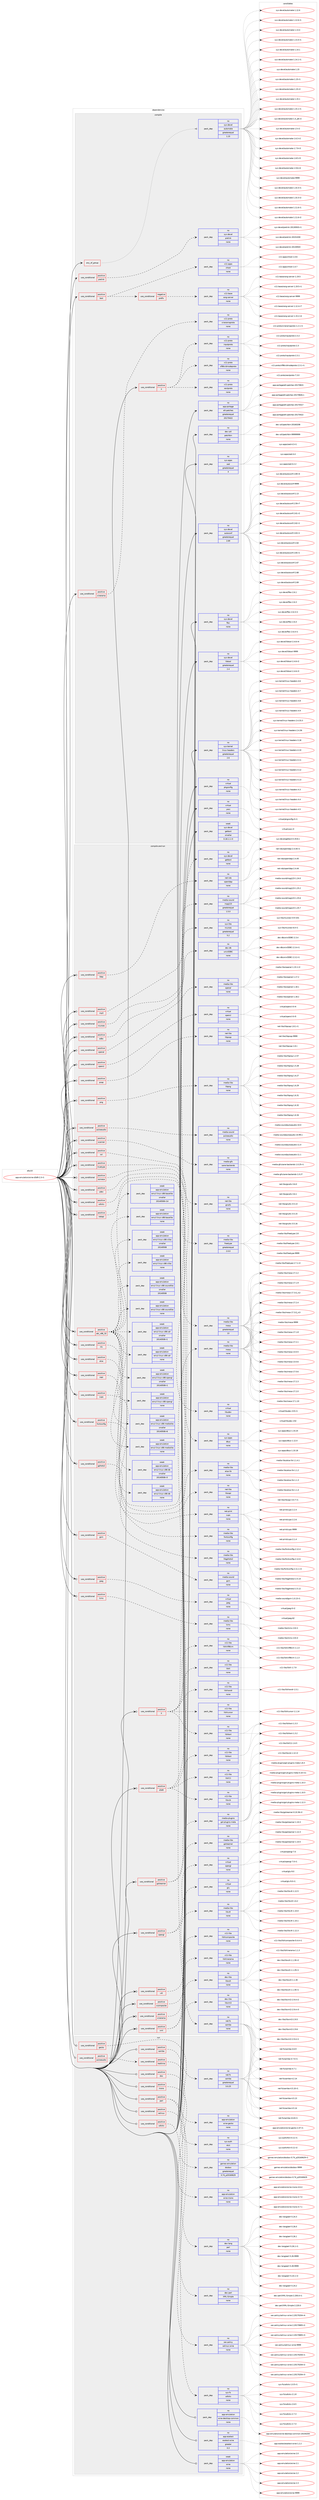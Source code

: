 digraph prolog {

# *************
# Graph options
# *************

newrank=true;
concentrate=true;
compound=true;
graph [rankdir=LR,fontname=Helvetica,fontsize=10,ranksep=1.5];#, ranksep=2.5, nodesep=0.2];
edge  [arrowhead=vee];
node  [fontname=Helvetica,fontsize=10];

# **********
# The ebuild
# **********

subgraph cluster_leftcol {
color=gray;
rank=same;
label=<<i>ebuild</i>>;
id [label="app-emulation/wine-d3d9-2.3-r1", color=red, width=4, href="../app-emulation/wine-d3d9-2.3-r1.svg"];
}

# ****************
# The dependencies
# ****************

subgraph cluster_midcol {
color=gray;
label=<<i>dependencies</i>>;
subgraph cluster_compile {
fillcolor="#eeeeee";
style=filled;
label=<<i>compile</i>>;
subgraph any535 {
dependency32070 [label=<<TABLE BORDER="0" CELLBORDER="1" CELLSPACING="0" CELLPADDING="4"><TR><TD CELLPADDING="10">any_of_group</TD></TR></TABLE>>, shape=none, color=red];subgraph pack23027 {
dependency32071 [label=<<TABLE BORDER="0" CELLBORDER="1" CELLSPACING="0" CELLPADDING="4" WIDTH="220"><TR><TD ROWSPAN="6" CELLPADDING="30">pack_dep</TD></TR><TR><TD WIDTH="110">no</TD></TR><TR><TD>sys-devel</TD></TR><TR><TD>automake</TD></TR><TR><TD>greaterequal</TD></TR><TR><TD>1.15</TD></TR></TABLE>>, shape=none, color=blue];
}
dependency32070:e -> dependency32071:w [weight=20,style="dotted",arrowhead="oinv"];
}
id:e -> dependency32070:w [weight=20,style="solid",arrowhead="vee"];
subgraph cond8488 {
dependency32072 [label=<<TABLE BORDER="0" CELLBORDER="1" CELLSPACING="0" CELLPADDING="4"><TR><TD ROWSPAN="3" CELLPADDING="10">use_conditional</TD></TR><TR><TD>positive</TD></TR><TR><TD>X</TD></TR></TABLE>>, shape=none, color=red];
subgraph pack23028 {
dependency32073 [label=<<TABLE BORDER="0" CELLBORDER="1" CELLSPACING="0" CELLPADDING="4" WIDTH="220"><TR><TD ROWSPAN="6" CELLPADDING="30">pack_dep</TD></TR><TR><TD WIDTH="110">no</TD></TR><TR><TD>x11-proto</TD></TR><TR><TD>inputproto</TD></TR><TR><TD>none</TD></TR><TR><TD></TD></TR></TABLE>>, shape=none, color=blue];
}
dependency32072:e -> dependency32073:w [weight=20,style="dashed",arrowhead="vee"];
subgraph pack23029 {
dependency32074 [label=<<TABLE BORDER="0" CELLBORDER="1" CELLSPACING="0" CELLPADDING="4" WIDTH="220"><TR><TD ROWSPAN="6" CELLPADDING="30">pack_dep</TD></TR><TR><TD WIDTH="110">no</TD></TR><TR><TD>x11-proto</TD></TR><TR><TD>xextproto</TD></TR><TR><TD>none</TD></TR><TR><TD></TD></TR></TABLE>>, shape=none, color=blue];
}
dependency32072:e -> dependency32074:w [weight=20,style="dashed",arrowhead="vee"];
subgraph pack23030 {
dependency32075 [label=<<TABLE BORDER="0" CELLBORDER="1" CELLSPACING="0" CELLPADDING="4" WIDTH="220"><TR><TD ROWSPAN="6" CELLPADDING="30">pack_dep</TD></TR><TR><TD WIDTH="110">no</TD></TR><TR><TD>x11-proto</TD></TR><TR><TD>xf86vidmodeproto</TD></TR><TR><TD>none</TD></TR><TR><TD></TD></TR></TABLE>>, shape=none, color=blue];
}
dependency32072:e -> dependency32075:w [weight=20,style="dashed",arrowhead="vee"];
}
id:e -> dependency32072:w [weight=20,style="solid",arrowhead="vee"];
subgraph cond8489 {
dependency32076 [label=<<TABLE BORDER="0" CELLBORDER="1" CELLSPACING="0" CELLPADDING="4"><TR><TD ROWSPAN="3" CELLPADDING="10">use_conditional</TD></TR><TR><TD>positive</TD></TR><TR><TD>prelink</TD></TR></TABLE>>, shape=none, color=red];
subgraph pack23031 {
dependency32077 [label=<<TABLE BORDER="0" CELLBORDER="1" CELLSPACING="0" CELLPADDING="4" WIDTH="220"><TR><TD ROWSPAN="6" CELLPADDING="30">pack_dep</TD></TR><TR><TD WIDTH="110">no</TD></TR><TR><TD>sys-devel</TD></TR><TR><TD>prelink</TD></TR><TR><TD>none</TD></TR><TR><TD></TD></TR></TABLE>>, shape=none, color=blue];
}
dependency32076:e -> dependency32077:w [weight=20,style="dashed",arrowhead="vee"];
}
id:e -> dependency32076:w [weight=20,style="solid",arrowhead="vee"];
subgraph cond8490 {
dependency32078 [label=<<TABLE BORDER="0" CELLBORDER="1" CELLSPACING="0" CELLPADDING="4"><TR><TD ROWSPAN="3" CELLPADDING="10">use_conditional</TD></TR><TR><TD>positive</TD></TR><TR><TD>test</TD></TR></TABLE>>, shape=none, color=red];
subgraph cond8491 {
dependency32079 [label=<<TABLE BORDER="0" CELLBORDER="1" CELLSPACING="0" CELLPADDING="4"><TR><TD ROWSPAN="3" CELLPADDING="10">use_conditional</TD></TR><TR><TD>negative</TD></TR><TR><TD>prefix</TD></TR></TABLE>>, shape=none, color=red];
subgraph pack23032 {
dependency32080 [label=<<TABLE BORDER="0" CELLBORDER="1" CELLSPACING="0" CELLPADDING="4" WIDTH="220"><TR><TD ROWSPAN="6" CELLPADDING="30">pack_dep</TD></TR><TR><TD WIDTH="110">no</TD></TR><TR><TD>x11-base</TD></TR><TR><TD>xorg-server</TD></TR><TR><TD>none</TD></TR><TR><TD></TD></TR></TABLE>>, shape=none, color=blue];
}
dependency32079:e -> dependency32080:w [weight=20,style="dashed",arrowhead="vee"];
}
dependency32078:e -> dependency32079:w [weight=20,style="dashed",arrowhead="vee"];
subgraph pack23033 {
dependency32081 [label=<<TABLE BORDER="0" CELLBORDER="1" CELLSPACING="0" CELLPADDING="4" WIDTH="220"><TR><TD ROWSPAN="6" CELLPADDING="30">pack_dep</TD></TR><TR><TD WIDTH="110">no</TD></TR><TR><TD>x11-apps</TD></TR><TR><TD>xhost</TD></TR><TR><TD>none</TD></TR><TR><TD></TD></TR></TABLE>>, shape=none, color=blue];
}
dependency32078:e -> dependency32081:w [weight=20,style="dashed",arrowhead="vee"];
}
id:e -> dependency32078:w [weight=20,style="solid",arrowhead="vee"];
subgraph cond8492 {
dependency32082 [label=<<TABLE BORDER="0" CELLBORDER="1" CELLSPACING="0" CELLPADDING="4"><TR><TD ROWSPAN="3" CELLPADDING="10">use_conditional</TD></TR><TR><TD>positive</TD></TR><TR><TD>xinerama</TD></TR></TABLE>>, shape=none, color=red];
subgraph pack23034 {
dependency32083 [label=<<TABLE BORDER="0" CELLBORDER="1" CELLSPACING="0" CELLPADDING="4" WIDTH="220"><TR><TD ROWSPAN="6" CELLPADDING="30">pack_dep</TD></TR><TR><TD WIDTH="110">no</TD></TR><TR><TD>x11-proto</TD></TR><TR><TD>xineramaproto</TD></TR><TR><TD>none</TD></TR><TR><TD></TD></TR></TABLE>>, shape=none, color=blue];
}
dependency32082:e -> dependency32083:w [weight=20,style="dashed",arrowhead="vee"];
}
id:e -> dependency32082:w [weight=20,style="solid",arrowhead="vee"];
subgraph pack23035 {
dependency32084 [label=<<TABLE BORDER="0" CELLBORDER="1" CELLSPACING="0" CELLPADDING="4" WIDTH="220"><TR><TD ROWSPAN="6" CELLPADDING="30">pack_dep</TD></TR><TR><TD WIDTH="110">no</TD></TR><TR><TD>app-portage</TD></TR><TR><TD>elt-patches</TD></TR><TR><TD>greaterequal</TD></TR><TR><TD>20170422</TD></TR></TABLE>>, shape=none, color=blue];
}
id:e -> dependency32084:w [weight=20,style="solid",arrowhead="vee"];
subgraph pack23036 {
dependency32085 [label=<<TABLE BORDER="0" CELLBORDER="1" CELLSPACING="0" CELLPADDING="4" WIDTH="220"><TR><TD ROWSPAN="6" CELLPADDING="30">pack_dep</TD></TR><TR><TD WIDTH="110">no</TD></TR><TR><TD>dev-util</TD></TR><TR><TD>patchbin</TD></TR><TR><TD>none</TD></TR><TR><TD></TD></TR></TABLE>>, shape=none, color=blue];
}
id:e -> dependency32085:w [weight=20,style="solid",arrowhead="vee"];
subgraph pack23037 {
dependency32086 [label=<<TABLE BORDER="0" CELLBORDER="1" CELLSPACING="0" CELLPADDING="4" WIDTH="220"><TR><TD ROWSPAN="6" CELLPADDING="30">pack_dep</TD></TR><TR><TD WIDTH="110">no</TD></TR><TR><TD>sys-apps</TD></TR><TR><TD>sed</TD></TR><TR><TD>greaterequal</TD></TR><TR><TD>4</TD></TR></TABLE>>, shape=none, color=blue];
}
id:e -> dependency32086:w [weight=20,style="solid",arrowhead="vee"];
subgraph pack23038 {
dependency32087 [label=<<TABLE BORDER="0" CELLBORDER="1" CELLSPACING="0" CELLPADDING="4" WIDTH="220"><TR><TD ROWSPAN="6" CELLPADDING="30">pack_dep</TD></TR><TR><TD WIDTH="110">no</TD></TR><TR><TD>sys-devel</TD></TR><TR><TD>autoconf</TD></TR><TR><TD>greaterequal</TD></TR><TR><TD>2.69</TD></TR></TABLE>>, shape=none, color=blue];
}
id:e -> dependency32087:w [weight=20,style="solid",arrowhead="vee"];
subgraph pack23039 {
dependency32088 [label=<<TABLE BORDER="0" CELLBORDER="1" CELLSPACING="0" CELLPADDING="4" WIDTH="220"><TR><TD ROWSPAN="6" CELLPADDING="30">pack_dep</TD></TR><TR><TD WIDTH="110">no</TD></TR><TR><TD>sys-devel</TD></TR><TR><TD>flex</TD></TR><TR><TD>none</TD></TR><TR><TD></TD></TR></TABLE>>, shape=none, color=blue];
}
id:e -> dependency32088:w [weight=20,style="solid",arrowhead="vee"];
subgraph pack23040 {
dependency32089 [label=<<TABLE BORDER="0" CELLBORDER="1" CELLSPACING="0" CELLPADDING="4" WIDTH="220"><TR><TD ROWSPAN="6" CELLPADDING="30">pack_dep</TD></TR><TR><TD WIDTH="110">no</TD></TR><TR><TD>sys-devel</TD></TR><TR><TD>libtool</TD></TR><TR><TD>greaterequal</TD></TR><TR><TD>2.4</TD></TR></TABLE>>, shape=none, color=blue];
}
id:e -> dependency32089:w [weight=20,style="solid",arrowhead="vee"];
subgraph pack23041 {
dependency32090 [label=<<TABLE BORDER="0" CELLBORDER="1" CELLSPACING="0" CELLPADDING="4" WIDTH="220"><TR><TD ROWSPAN="6" CELLPADDING="30">pack_dep</TD></TR><TR><TD WIDTH="110">no</TD></TR><TR><TD>sys-kernel</TD></TR><TR><TD>linux-headers</TD></TR><TR><TD>greaterequal</TD></TR><TR><TD>2.6</TD></TR></TABLE>>, shape=none, color=blue];
}
id:e -> dependency32090:w [weight=20,style="solid",arrowhead="vee"];
subgraph pack23042 {
dependency32091 [label=<<TABLE BORDER="0" CELLBORDER="1" CELLSPACING="0" CELLPADDING="4" WIDTH="220"><TR><TD ROWSPAN="6" CELLPADDING="30">pack_dep</TD></TR><TR><TD WIDTH="110">no</TD></TR><TR><TD>virtual</TD></TR><TR><TD>pkgconfig</TD></TR><TR><TD>none</TD></TR><TR><TD></TD></TR></TABLE>>, shape=none, color=blue];
}
id:e -> dependency32091:w [weight=20,style="solid",arrowhead="vee"];
subgraph pack23043 {
dependency32092 [label=<<TABLE BORDER="0" CELLBORDER="1" CELLSPACING="0" CELLPADDING="4" WIDTH="220"><TR><TD ROWSPAN="6" CELLPADDING="30">pack_dep</TD></TR><TR><TD WIDTH="110">no</TD></TR><TR><TD>virtual</TD></TR><TR><TD>yacc</TD></TR><TR><TD>none</TD></TR><TR><TD></TD></TR></TABLE>>, shape=none, color=blue];
}
id:e -> dependency32092:w [weight=20,style="solid",arrowhead="vee"];
subgraph pack23044 {
dependency32093 [label=<<TABLE BORDER="0" CELLBORDER="1" CELLSPACING="0" CELLPADDING="4" WIDTH="220"><TR><TD ROWSPAN="6" CELLPADDING="30">pack_dep</TD></TR><TR><TD WIDTH="110">weak</TD></TR><TR><TD>sys-devel</TD></TR><TR><TD>gettext</TD></TR><TR><TD>smaller</TD></TR><TR><TD>0.18.1.1-r3</TD></TR></TABLE>>, shape=none, color=blue];
}
id:e -> dependency32093:w [weight=20,style="solid",arrowhead="vee"];
}
subgraph cluster_compileandrun {
fillcolor="#eeeeee";
style=filled;
label=<<i>compile and run</i>>;
subgraph cond8493 {
dependency32094 [label=<<TABLE BORDER="0" CELLBORDER="1" CELLSPACING="0" CELLPADDING="4"><TR><TD ROWSPAN="3" CELLPADDING="10">use_conditional</TD></TR><TR><TD>positive</TD></TR><TR><TD>X</TD></TR></TABLE>>, shape=none, color=red];
subgraph pack23045 {
dependency32095 [label=<<TABLE BORDER="0" CELLBORDER="1" CELLSPACING="0" CELLPADDING="4" WIDTH="220"><TR><TD ROWSPAN="6" CELLPADDING="30">pack_dep</TD></TR><TR><TD WIDTH="110">no</TD></TR><TR><TD>x11-libs</TD></TR><TR><TD>libXcursor</TD></TR><TR><TD>none</TD></TR><TR><TD></TD></TR></TABLE>>, shape=none, color=blue];
}
dependency32094:e -> dependency32095:w [weight=20,style="dashed",arrowhead="vee"];
subgraph pack23046 {
dependency32096 [label=<<TABLE BORDER="0" CELLBORDER="1" CELLSPACING="0" CELLPADDING="4" WIDTH="220"><TR><TD ROWSPAN="6" CELLPADDING="30">pack_dep</TD></TR><TR><TD WIDTH="110">no</TD></TR><TR><TD>x11-libs</TD></TR><TR><TD>libXext</TD></TR><TR><TD>none</TD></TR><TR><TD></TD></TR></TABLE>>, shape=none, color=blue];
}
dependency32094:e -> dependency32096:w [weight=20,style="dashed",arrowhead="vee"];
subgraph pack23047 {
dependency32097 [label=<<TABLE BORDER="0" CELLBORDER="1" CELLSPACING="0" CELLPADDING="4" WIDTH="220"><TR><TD ROWSPAN="6" CELLPADDING="30">pack_dep</TD></TR><TR><TD WIDTH="110">no</TD></TR><TR><TD>x11-libs</TD></TR><TR><TD>libXrandr</TD></TR><TR><TD>none</TD></TR><TR><TD></TD></TR></TABLE>>, shape=none, color=blue];
}
dependency32094:e -> dependency32097:w [weight=20,style="dashed",arrowhead="vee"];
subgraph pack23048 {
dependency32098 [label=<<TABLE BORDER="0" CELLBORDER="1" CELLSPACING="0" CELLPADDING="4" WIDTH="220"><TR><TD ROWSPAN="6" CELLPADDING="30">pack_dep</TD></TR><TR><TD WIDTH="110">no</TD></TR><TR><TD>x11-libs</TD></TR><TR><TD>libXi</TD></TR><TR><TD>none</TD></TR><TR><TD></TD></TR></TABLE>>, shape=none, color=blue];
}
dependency32094:e -> dependency32098:w [weight=20,style="dashed",arrowhead="vee"];
subgraph pack23049 {
dependency32099 [label=<<TABLE BORDER="0" CELLBORDER="1" CELLSPACING="0" CELLPADDING="4" WIDTH="220"><TR><TD ROWSPAN="6" CELLPADDING="30">pack_dep</TD></TR><TR><TD WIDTH="110">no</TD></TR><TR><TD>x11-libs</TD></TR><TR><TD>libXxf86vm</TD></TR><TR><TD>none</TD></TR><TR><TD></TD></TR></TABLE>>, shape=none, color=blue];
}
dependency32094:e -> dependency32099:w [weight=20,style="dashed",arrowhead="vee"];
}
id:e -> dependency32094:w [weight=20,style="solid",arrowhead="odotvee"];
subgraph cond8494 {
dependency32100 [label=<<TABLE BORDER="0" CELLBORDER="1" CELLSPACING="0" CELLPADDING="4"><TR><TD ROWSPAN="3" CELLPADDING="10">use_conditional</TD></TR><TR><TD>positive</TD></TR><TR><TD>abi_x86_32</TD></TR></TABLE>>, shape=none, color=red];
subgraph pack23050 {
dependency32101 [label=<<TABLE BORDER="0" CELLBORDER="1" CELLSPACING="0" CELLPADDING="4" WIDTH="220"><TR><TD ROWSPAN="6" CELLPADDING="30">pack_dep</TD></TR><TR><TD WIDTH="110">weak</TD></TR><TR><TD>app-emulation</TD></TR><TR><TD>emul-linux-x86-baselibs</TD></TR><TR><TD>none</TD></TR><TR><TD></TD></TR></TABLE>>, shape=none, color=blue];
}
dependency32100:e -> dependency32101:w [weight=20,style="dashed",arrowhead="vee"];
subgraph pack23051 {
dependency32102 [label=<<TABLE BORDER="0" CELLBORDER="1" CELLSPACING="0" CELLPADDING="4" WIDTH="220"><TR><TD ROWSPAN="6" CELLPADDING="30">pack_dep</TD></TR><TR><TD WIDTH="110">weak</TD></TR><TR><TD>app-emulation</TD></TR><TR><TD>emul-linux-x86-baselibs</TD></TR><TR><TD>smaller</TD></TR><TR><TD>20140508-r14</TD></TR></TABLE>>, shape=none, color=blue];
}
dependency32100:e -> dependency32102:w [weight=20,style="dashed",arrowhead="vee"];
subgraph pack23052 {
dependency32103 [label=<<TABLE BORDER="0" CELLBORDER="1" CELLSPACING="0" CELLPADDING="4" WIDTH="220"><TR><TD ROWSPAN="6" CELLPADDING="30">pack_dep</TD></TR><TR><TD WIDTH="110">weak</TD></TR><TR><TD>app-emulation</TD></TR><TR><TD>emul-linux-x86-db</TD></TR><TR><TD>none</TD></TR><TR><TD></TD></TR></TABLE>>, shape=none, color=blue];
}
dependency32100:e -> dependency32103:w [weight=20,style="dashed",arrowhead="vee"];
subgraph pack23053 {
dependency32104 [label=<<TABLE BORDER="0" CELLBORDER="1" CELLSPACING="0" CELLPADDING="4" WIDTH="220"><TR><TD ROWSPAN="6" CELLPADDING="30">pack_dep</TD></TR><TR><TD WIDTH="110">weak</TD></TR><TR><TD>app-emulation</TD></TR><TR><TD>emul-linux-x86-db</TD></TR><TR><TD>smaller</TD></TR><TR><TD>20140508-r3</TD></TR></TABLE>>, shape=none, color=blue];
}
dependency32100:e -> dependency32104:w [weight=20,style="dashed",arrowhead="vee"];
subgraph pack23054 {
dependency32105 [label=<<TABLE BORDER="0" CELLBORDER="1" CELLSPACING="0" CELLPADDING="4" WIDTH="220"><TR><TD ROWSPAN="6" CELLPADDING="30">pack_dep</TD></TR><TR><TD WIDTH="110">weak</TD></TR><TR><TD>app-emulation</TD></TR><TR><TD>emul-linux-x86-medialibs</TD></TR><TR><TD>none</TD></TR><TR><TD></TD></TR></TABLE>>, shape=none, color=blue];
}
dependency32100:e -> dependency32105:w [weight=20,style="dashed",arrowhead="vee"];
subgraph pack23055 {
dependency32106 [label=<<TABLE BORDER="0" CELLBORDER="1" CELLSPACING="0" CELLPADDING="4" WIDTH="220"><TR><TD ROWSPAN="6" CELLPADDING="30">pack_dep</TD></TR><TR><TD WIDTH="110">weak</TD></TR><TR><TD>app-emulation</TD></TR><TR><TD>emul-linux-x86-medialibs</TD></TR><TR><TD>smaller</TD></TR><TR><TD>20140508-r6</TD></TR></TABLE>>, shape=none, color=blue];
}
dependency32100:e -> dependency32106:w [weight=20,style="dashed",arrowhead="vee"];
subgraph pack23056 {
dependency32107 [label=<<TABLE BORDER="0" CELLBORDER="1" CELLSPACING="0" CELLPADDING="4" WIDTH="220"><TR><TD ROWSPAN="6" CELLPADDING="30">pack_dep</TD></TR><TR><TD WIDTH="110">weak</TD></TR><TR><TD>app-emulation</TD></TR><TR><TD>emul-linux-x86-opengl</TD></TR><TR><TD>none</TD></TR><TR><TD></TD></TR></TABLE>>, shape=none, color=blue];
}
dependency32100:e -> dependency32107:w [weight=20,style="dashed",arrowhead="vee"];
subgraph pack23057 {
dependency32108 [label=<<TABLE BORDER="0" CELLBORDER="1" CELLSPACING="0" CELLPADDING="4" WIDTH="220"><TR><TD ROWSPAN="6" CELLPADDING="30">pack_dep</TD></TR><TR><TD WIDTH="110">weak</TD></TR><TR><TD>app-emulation</TD></TR><TR><TD>emul-linux-x86-opengl</TD></TR><TR><TD>smaller</TD></TR><TR><TD>20140508-r1</TD></TR></TABLE>>, shape=none, color=blue];
}
dependency32100:e -> dependency32108:w [weight=20,style="dashed",arrowhead="vee"];
subgraph pack23058 {
dependency32109 [label=<<TABLE BORDER="0" CELLBORDER="1" CELLSPACING="0" CELLPADDING="4" WIDTH="220"><TR><TD ROWSPAN="6" CELLPADDING="30">pack_dep</TD></TR><TR><TD WIDTH="110">weak</TD></TR><TR><TD>app-emulation</TD></TR><TR><TD>emul-linux-x86-sdl</TD></TR><TR><TD>none</TD></TR><TR><TD></TD></TR></TABLE>>, shape=none, color=blue];
}
dependency32100:e -> dependency32109:w [weight=20,style="dashed",arrowhead="vee"];
subgraph pack23059 {
dependency32110 [label=<<TABLE BORDER="0" CELLBORDER="1" CELLSPACING="0" CELLPADDING="4" WIDTH="220"><TR><TD ROWSPAN="6" CELLPADDING="30">pack_dep</TD></TR><TR><TD WIDTH="110">weak</TD></TR><TR><TD>app-emulation</TD></TR><TR><TD>emul-linux-x86-sdl</TD></TR><TR><TD>smaller</TD></TR><TR><TD>20140508-r1</TD></TR></TABLE>>, shape=none, color=blue];
}
dependency32100:e -> dependency32110:w [weight=20,style="dashed",arrowhead="vee"];
subgraph pack23060 {
dependency32111 [label=<<TABLE BORDER="0" CELLBORDER="1" CELLSPACING="0" CELLPADDING="4" WIDTH="220"><TR><TD ROWSPAN="6" CELLPADDING="30">pack_dep</TD></TR><TR><TD WIDTH="110">weak</TD></TR><TR><TD>app-emulation</TD></TR><TR><TD>emul-linux-x86-soundlibs</TD></TR><TR><TD>none</TD></TR><TR><TD></TD></TR></TABLE>>, shape=none, color=blue];
}
dependency32100:e -> dependency32111:w [weight=20,style="dashed",arrowhead="vee"];
subgraph pack23061 {
dependency32112 [label=<<TABLE BORDER="0" CELLBORDER="1" CELLSPACING="0" CELLPADDING="4" WIDTH="220"><TR><TD ROWSPAN="6" CELLPADDING="30">pack_dep</TD></TR><TR><TD WIDTH="110">weak</TD></TR><TR><TD>app-emulation</TD></TR><TR><TD>emul-linux-x86-soundlibs</TD></TR><TR><TD>smaller</TD></TR><TR><TD>20140508</TD></TR></TABLE>>, shape=none, color=blue];
}
dependency32100:e -> dependency32112:w [weight=20,style="dashed",arrowhead="vee"];
subgraph pack23062 {
dependency32113 [label=<<TABLE BORDER="0" CELLBORDER="1" CELLSPACING="0" CELLPADDING="4" WIDTH="220"><TR><TD ROWSPAN="6" CELLPADDING="30">pack_dep</TD></TR><TR><TD WIDTH="110">weak</TD></TR><TR><TD>app-emulation</TD></TR><TR><TD>emul-linux-x86-xlibs</TD></TR><TR><TD>none</TD></TR><TR><TD></TD></TR></TABLE>>, shape=none, color=blue];
}
dependency32100:e -> dependency32113:w [weight=20,style="dashed",arrowhead="vee"];
subgraph pack23063 {
dependency32114 [label=<<TABLE BORDER="0" CELLBORDER="1" CELLSPACING="0" CELLPADDING="4" WIDTH="220"><TR><TD ROWSPAN="6" CELLPADDING="30">pack_dep</TD></TR><TR><TD WIDTH="110">weak</TD></TR><TR><TD>app-emulation</TD></TR><TR><TD>emul-linux-x86-xlibs</TD></TR><TR><TD>smaller</TD></TR><TR><TD>20140508</TD></TR></TABLE>>, shape=none, color=blue];
}
dependency32100:e -> dependency32114:w [weight=20,style="dashed",arrowhead="vee"];
}
id:e -> dependency32100:w [weight=20,style="solid",arrowhead="odotvee"];
subgraph cond8495 {
dependency32115 [label=<<TABLE BORDER="0" CELLBORDER="1" CELLSPACING="0" CELLPADDING="4"><TR><TD ROWSPAN="3" CELLPADDING="10">use_conditional</TD></TR><TR><TD>positive</TD></TR><TR><TD>alsa</TD></TR></TABLE>>, shape=none, color=red];
subgraph pack23064 {
dependency32116 [label=<<TABLE BORDER="0" CELLBORDER="1" CELLSPACING="0" CELLPADDING="4" WIDTH="220"><TR><TD ROWSPAN="6" CELLPADDING="30">pack_dep</TD></TR><TR><TD WIDTH="110">no</TD></TR><TR><TD>media-libs</TD></TR><TR><TD>alsa-lib</TD></TR><TR><TD>none</TD></TR><TR><TD></TD></TR></TABLE>>, shape=none, color=blue];
}
dependency32115:e -> dependency32116:w [weight=20,style="dashed",arrowhead="vee"];
}
id:e -> dependency32115:w [weight=20,style="solid",arrowhead="odotvee"];
subgraph cond8496 {
dependency32117 [label=<<TABLE BORDER="0" CELLBORDER="1" CELLSPACING="0" CELLPADDING="4"><TR><TD ROWSPAN="3" CELLPADDING="10">use_conditional</TD></TR><TR><TD>positive</TD></TR><TR><TD>capi</TD></TR></TABLE>>, shape=none, color=red];
subgraph pack23065 {
dependency32118 [label=<<TABLE BORDER="0" CELLBORDER="1" CELLSPACING="0" CELLPADDING="4" WIDTH="220"><TR><TD ROWSPAN="6" CELLPADDING="30">pack_dep</TD></TR><TR><TD WIDTH="110">no</TD></TR><TR><TD>net-libs</TD></TR><TR><TD>libcapi</TD></TR><TR><TD>none</TD></TR><TR><TD></TD></TR></TABLE>>, shape=none, color=blue];
}
dependency32117:e -> dependency32118:w [weight=20,style="dashed",arrowhead="vee"];
}
id:e -> dependency32117:w [weight=20,style="solid",arrowhead="odotvee"];
subgraph cond8497 {
dependency32119 [label=<<TABLE BORDER="0" CELLBORDER="1" CELLSPACING="0" CELLPADDING="4"><TR><TD ROWSPAN="3" CELLPADDING="10">use_conditional</TD></TR><TR><TD>positive</TD></TR><TR><TD>cups</TD></TR></TABLE>>, shape=none, color=red];
subgraph pack23066 {
dependency32120 [label=<<TABLE BORDER="0" CELLBORDER="1" CELLSPACING="0" CELLPADDING="4" WIDTH="220"><TR><TD ROWSPAN="6" CELLPADDING="30">pack_dep</TD></TR><TR><TD WIDTH="110">no</TD></TR><TR><TD>net-print</TD></TR><TR><TD>cups</TD></TR><TR><TD>none</TD></TR><TR><TD></TD></TR></TABLE>>, shape=none, color=blue];
}
dependency32119:e -> dependency32120:w [weight=20,style="dashed",arrowhead="vee"];
}
id:e -> dependency32119:w [weight=20,style="solid",arrowhead="odotvee"];
subgraph cond8498 {
dependency32121 [label=<<TABLE BORDER="0" CELLBORDER="1" CELLSPACING="0" CELLPADDING="4"><TR><TD ROWSPAN="3" CELLPADDING="10">use_conditional</TD></TR><TR><TD>positive</TD></TR><TR><TD>d3d9</TD></TR></TABLE>>, shape=none, color=red];
subgraph pack23067 {
dependency32122 [label=<<TABLE BORDER="0" CELLBORDER="1" CELLSPACING="0" CELLPADDING="4" WIDTH="220"><TR><TD ROWSPAN="6" CELLPADDING="30">pack_dep</TD></TR><TR><TD WIDTH="110">no</TD></TR><TR><TD>media-libs</TD></TR><TR><TD>mesa</TD></TR><TR><TD>none</TD></TR><TR><TD></TD></TR></TABLE>>, shape=none, color=blue];
}
dependency32121:e -> dependency32122:w [weight=20,style="dashed",arrowhead="vee"];
subgraph pack23068 {
dependency32123 [label=<<TABLE BORDER="0" CELLBORDER="1" CELLSPACING="0" CELLPADDING="4" WIDTH="220"><TR><TD ROWSPAN="6" CELLPADDING="30">pack_dep</TD></TR><TR><TD WIDTH="110">no</TD></TR><TR><TD>x11-libs</TD></TR><TR><TD>libX11</TD></TR><TR><TD>none</TD></TR><TR><TD></TD></TR></TABLE>>, shape=none, color=blue];
}
dependency32121:e -> dependency32123:w [weight=20,style="dashed",arrowhead="vee"];
subgraph pack23069 {
dependency32124 [label=<<TABLE BORDER="0" CELLBORDER="1" CELLSPACING="0" CELLPADDING="4" WIDTH="220"><TR><TD ROWSPAN="6" CELLPADDING="30">pack_dep</TD></TR><TR><TD WIDTH="110">no</TD></TR><TR><TD>x11-libs</TD></TR><TR><TD>libXext</TD></TR><TR><TD>none</TD></TR><TR><TD></TD></TR></TABLE>>, shape=none, color=blue];
}
dependency32121:e -> dependency32124:w [weight=20,style="dashed",arrowhead="vee"];
subgraph pack23070 {
dependency32125 [label=<<TABLE BORDER="0" CELLBORDER="1" CELLSPACING="0" CELLPADDING="4" WIDTH="220"><TR><TD ROWSPAN="6" CELLPADDING="30">pack_dep</TD></TR><TR><TD WIDTH="110">no</TD></TR><TR><TD>x11-libs</TD></TR><TR><TD>libxcb</TD></TR><TR><TD>none</TD></TR><TR><TD></TD></TR></TABLE>>, shape=none, color=blue];
}
dependency32121:e -> dependency32125:w [weight=20,style="dashed",arrowhead="vee"];
}
id:e -> dependency32121:w [weight=20,style="solid",arrowhead="odotvee"];
subgraph cond8499 {
dependency32126 [label=<<TABLE BORDER="0" CELLBORDER="1" CELLSPACING="0" CELLPADDING="4"><TR><TD ROWSPAN="3" CELLPADDING="10">use_conditional</TD></TR><TR><TD>positive</TD></TR><TR><TD>fontconfig</TD></TR></TABLE>>, shape=none, color=red];
subgraph pack23071 {
dependency32127 [label=<<TABLE BORDER="0" CELLBORDER="1" CELLSPACING="0" CELLPADDING="4" WIDTH="220"><TR><TD ROWSPAN="6" CELLPADDING="30">pack_dep</TD></TR><TR><TD WIDTH="110">no</TD></TR><TR><TD>media-libs</TD></TR><TR><TD>fontconfig</TD></TR><TR><TD>none</TD></TR><TR><TD></TD></TR></TABLE>>, shape=none, color=blue];
}
dependency32126:e -> dependency32127:w [weight=20,style="dashed",arrowhead="vee"];
}
id:e -> dependency32126:w [weight=20,style="solid",arrowhead="odotvee"];
subgraph cond8500 {
dependency32128 [label=<<TABLE BORDER="0" CELLBORDER="1" CELLSPACING="0" CELLPADDING="4"><TR><TD ROWSPAN="3" CELLPADDING="10">use_conditional</TD></TR><TR><TD>positive</TD></TR><TR><TD>gphoto2</TD></TR></TABLE>>, shape=none, color=red];
subgraph pack23072 {
dependency32129 [label=<<TABLE BORDER="0" CELLBORDER="1" CELLSPACING="0" CELLPADDING="4" WIDTH="220"><TR><TD ROWSPAN="6" CELLPADDING="30">pack_dep</TD></TR><TR><TD WIDTH="110">no</TD></TR><TR><TD>media-libs</TD></TR><TR><TD>libgphoto2</TD></TR><TR><TD>none</TD></TR><TR><TD></TD></TR></TABLE>>, shape=none, color=blue];
}
dependency32128:e -> dependency32129:w [weight=20,style="dashed",arrowhead="vee"];
}
id:e -> dependency32128:w [weight=20,style="solid",arrowhead="odotvee"];
subgraph cond8501 {
dependency32130 [label=<<TABLE BORDER="0" CELLBORDER="1" CELLSPACING="0" CELLPADDING="4"><TR><TD ROWSPAN="3" CELLPADDING="10">use_conditional</TD></TR><TR><TD>positive</TD></TR><TR><TD>gsm</TD></TR></TABLE>>, shape=none, color=red];
subgraph pack23073 {
dependency32131 [label=<<TABLE BORDER="0" CELLBORDER="1" CELLSPACING="0" CELLPADDING="4" WIDTH="220"><TR><TD ROWSPAN="6" CELLPADDING="30">pack_dep</TD></TR><TR><TD WIDTH="110">no</TD></TR><TR><TD>media-sound</TD></TR><TR><TD>gsm</TD></TR><TR><TD>none</TD></TR><TR><TD></TD></TR></TABLE>>, shape=none, color=blue];
}
dependency32130:e -> dependency32131:w [weight=20,style="dashed",arrowhead="vee"];
}
id:e -> dependency32130:w [weight=20,style="solid",arrowhead="odotvee"];
subgraph cond8502 {
dependency32132 [label=<<TABLE BORDER="0" CELLBORDER="1" CELLSPACING="0" CELLPADDING="4"><TR><TD ROWSPAN="3" CELLPADDING="10">use_conditional</TD></TR><TR><TD>positive</TD></TR><TR><TD>gstreamer</TD></TR></TABLE>>, shape=none, color=red];
subgraph pack23074 {
dependency32133 [label=<<TABLE BORDER="0" CELLBORDER="1" CELLSPACING="0" CELLPADDING="4" WIDTH="220"><TR><TD ROWSPAN="6" CELLPADDING="30">pack_dep</TD></TR><TR><TD WIDTH="110">no</TD></TR><TR><TD>media-libs</TD></TR><TR><TD>gstreamer</TD></TR><TR><TD>none</TD></TR><TR><TD></TD></TR></TABLE>>, shape=none, color=blue];
}
dependency32132:e -> dependency32133:w [weight=20,style="dashed",arrowhead="vee"];
subgraph pack23075 {
dependency32134 [label=<<TABLE BORDER="0" CELLBORDER="1" CELLSPACING="0" CELLPADDING="4" WIDTH="220"><TR><TD ROWSPAN="6" CELLPADDING="30">pack_dep</TD></TR><TR><TD WIDTH="110">no</TD></TR><TR><TD>media-plugins</TD></TR><TR><TD>gst-plugins-meta</TD></TR><TR><TD>none</TD></TR><TR><TD></TD></TR></TABLE>>, shape=none, color=blue];
}
dependency32132:e -> dependency32134:w [weight=20,style="dashed",arrowhead="vee"];
}
id:e -> dependency32132:w [weight=20,style="solid",arrowhead="odotvee"];
subgraph cond8503 {
dependency32135 [label=<<TABLE BORDER="0" CELLBORDER="1" CELLSPACING="0" CELLPADDING="4"><TR><TD ROWSPAN="3" CELLPADDING="10">use_conditional</TD></TR><TR><TD>positive</TD></TR><TR><TD>jpeg</TD></TR></TABLE>>, shape=none, color=red];
subgraph pack23076 {
dependency32136 [label=<<TABLE BORDER="0" CELLBORDER="1" CELLSPACING="0" CELLPADDING="4" WIDTH="220"><TR><TD ROWSPAN="6" CELLPADDING="30">pack_dep</TD></TR><TR><TD WIDTH="110">no</TD></TR><TR><TD>virtual</TD></TR><TR><TD>jpeg</TD></TR><TR><TD>none</TD></TR><TR><TD></TD></TR></TABLE>>, shape=none, color=blue];
}
dependency32135:e -> dependency32136:w [weight=20,style="dashed",arrowhead="vee"];
}
id:e -> dependency32135:w [weight=20,style="solid",arrowhead="odotvee"];
subgraph cond8504 {
dependency32137 [label=<<TABLE BORDER="0" CELLBORDER="1" CELLSPACING="0" CELLPADDING="4"><TR><TD ROWSPAN="3" CELLPADDING="10">use_conditional</TD></TR><TR><TD>positive</TD></TR><TR><TD>lcms</TD></TR></TABLE>>, shape=none, color=red];
subgraph pack23077 {
dependency32138 [label=<<TABLE BORDER="0" CELLBORDER="1" CELLSPACING="0" CELLPADDING="4" WIDTH="220"><TR><TD ROWSPAN="6" CELLPADDING="30">pack_dep</TD></TR><TR><TD WIDTH="110">no</TD></TR><TR><TD>media-libs</TD></TR><TR><TD>lcms</TD></TR><TR><TD>none</TD></TR><TR><TD></TD></TR></TABLE>>, shape=none, color=blue];
}
dependency32137:e -> dependency32138:w [weight=20,style="dashed",arrowhead="vee"];
}
id:e -> dependency32137:w [weight=20,style="solid",arrowhead="odotvee"];
subgraph cond8505 {
dependency32139 [label=<<TABLE BORDER="0" CELLBORDER="1" CELLSPACING="0" CELLPADDING="4"><TR><TD ROWSPAN="3" CELLPADDING="10">use_conditional</TD></TR><TR><TD>positive</TD></TR><TR><TD>ldap</TD></TR></TABLE>>, shape=none, color=red];
subgraph pack23078 {
dependency32140 [label=<<TABLE BORDER="0" CELLBORDER="1" CELLSPACING="0" CELLPADDING="4" WIDTH="220"><TR><TD ROWSPAN="6" CELLPADDING="30">pack_dep</TD></TR><TR><TD WIDTH="110">no</TD></TR><TR><TD>net-nds</TD></TR><TR><TD>openldap</TD></TR><TR><TD>none</TD></TR><TR><TD></TD></TR></TABLE>>, shape=none, color=blue];
}
dependency32139:e -> dependency32140:w [weight=20,style="dashed",arrowhead="vee"];
}
id:e -> dependency32139:w [weight=20,style="solid",arrowhead="odotvee"];
subgraph cond8506 {
dependency32141 [label=<<TABLE BORDER="0" CELLBORDER="1" CELLSPACING="0" CELLPADDING="4"><TR><TD ROWSPAN="3" CELLPADDING="10">use_conditional</TD></TR><TR><TD>positive</TD></TR><TR><TD>mp3</TD></TR></TABLE>>, shape=none, color=red];
subgraph pack23079 {
dependency32142 [label=<<TABLE BORDER="0" CELLBORDER="1" CELLSPACING="0" CELLPADDING="4" WIDTH="220"><TR><TD ROWSPAN="6" CELLPADDING="30">pack_dep</TD></TR><TR><TD WIDTH="110">no</TD></TR><TR><TD>media-sound</TD></TR><TR><TD>mpg123</TD></TR><TR><TD>greaterequal</TD></TR><TR><TD>1.5.0</TD></TR></TABLE>>, shape=none, color=blue];
}
dependency32141:e -> dependency32142:w [weight=20,style="dashed",arrowhead="vee"];
}
id:e -> dependency32141:w [weight=20,style="solid",arrowhead="odotvee"];
subgraph cond8507 {
dependency32143 [label=<<TABLE BORDER="0" CELLBORDER="1" CELLSPACING="0" CELLPADDING="4"><TR><TD ROWSPAN="3" CELLPADDING="10">use_conditional</TD></TR><TR><TD>positive</TD></TR><TR><TD>ncurses</TD></TR></TABLE>>, shape=none, color=red];
subgraph pack23080 {
dependency32144 [label=<<TABLE BORDER="0" CELLBORDER="1" CELLSPACING="0" CELLPADDING="4" WIDTH="220"><TR><TD ROWSPAN="6" CELLPADDING="30">pack_dep</TD></TR><TR><TD WIDTH="110">no</TD></TR><TR><TD>sys-libs</TD></TR><TR><TD>ncurses</TD></TR><TR><TD>greaterequal</TD></TR><TR><TD>5.2</TD></TR></TABLE>>, shape=none, color=blue];
}
dependency32143:e -> dependency32144:w [weight=20,style="dashed",arrowhead="vee"];
}
id:e -> dependency32143:w [weight=20,style="solid",arrowhead="odotvee"];
subgraph cond8508 {
dependency32145 [label=<<TABLE BORDER="0" CELLBORDER="1" CELLSPACING="0" CELLPADDING="4"><TR><TD ROWSPAN="3" CELLPADDING="10">use_conditional</TD></TR><TR><TD>positive</TD></TR><TR><TD>netapi</TD></TR></TABLE>>, shape=none, color=red];
subgraph pack23081 {
dependency32146 [label=<<TABLE BORDER="0" CELLBORDER="1" CELLSPACING="0" CELLPADDING="4" WIDTH="220"><TR><TD ROWSPAN="6" CELLPADDING="30">pack_dep</TD></TR><TR><TD WIDTH="110">no</TD></TR><TR><TD>net-fs</TD></TR><TR><TD>samba</TD></TR><TR><TD>none</TD></TR><TR><TD></TD></TR></TABLE>>, shape=none, color=blue];
}
dependency32145:e -> dependency32146:w [weight=20,style="dashed",arrowhead="vee"];
}
id:e -> dependency32145:w [weight=20,style="solid",arrowhead="odotvee"];
subgraph cond8509 {
dependency32147 [label=<<TABLE BORDER="0" CELLBORDER="1" CELLSPACING="0" CELLPADDING="4"><TR><TD ROWSPAN="3" CELLPADDING="10">use_conditional</TD></TR><TR><TD>positive</TD></TR><TR><TD>nls</TD></TR></TABLE>>, shape=none, color=red];
subgraph pack23082 {
dependency32148 [label=<<TABLE BORDER="0" CELLBORDER="1" CELLSPACING="0" CELLPADDING="4" WIDTH="220"><TR><TD ROWSPAN="6" CELLPADDING="30">pack_dep</TD></TR><TR><TD WIDTH="110">no</TD></TR><TR><TD>sys-devel</TD></TR><TR><TD>gettext</TD></TR><TR><TD>none</TD></TR><TR><TD></TD></TR></TABLE>>, shape=none, color=blue];
}
dependency32147:e -> dependency32148:w [weight=20,style="dashed",arrowhead="vee"];
}
id:e -> dependency32147:w [weight=20,style="solid",arrowhead="odotvee"];
subgraph cond8510 {
dependency32149 [label=<<TABLE BORDER="0" CELLBORDER="1" CELLSPACING="0" CELLPADDING="4"><TR><TD ROWSPAN="3" CELLPADDING="10">use_conditional</TD></TR><TR><TD>positive</TD></TR><TR><TD>odbc</TD></TR></TABLE>>, shape=none, color=red];
subgraph pack23083 {
dependency32150 [label=<<TABLE BORDER="0" CELLBORDER="1" CELLSPACING="0" CELLPADDING="4" WIDTH="220"><TR><TD ROWSPAN="6" CELLPADDING="30">pack_dep</TD></TR><TR><TD WIDTH="110">no</TD></TR><TR><TD>dev-db</TD></TR><TR><TD>unixODBC</TD></TR><TR><TD>none</TD></TR><TR><TD></TD></TR></TABLE>>, shape=none, color=blue];
}
dependency32149:e -> dependency32150:w [weight=20,style="dashed",arrowhead="vee"];
}
id:e -> dependency32149:w [weight=20,style="solid",arrowhead="odotvee"];
subgraph cond8511 {
dependency32151 [label=<<TABLE BORDER="0" CELLBORDER="1" CELLSPACING="0" CELLPADDING="4"><TR><TD ROWSPAN="3" CELLPADDING="10">use_conditional</TD></TR><TR><TD>positive</TD></TR><TR><TD>openal</TD></TR></TABLE>>, shape=none, color=red];
subgraph pack23084 {
dependency32152 [label=<<TABLE BORDER="0" CELLBORDER="1" CELLSPACING="0" CELLPADDING="4" WIDTH="220"><TR><TD ROWSPAN="6" CELLPADDING="30">pack_dep</TD></TR><TR><TD WIDTH="110">no</TD></TR><TR><TD>media-libs</TD></TR><TR><TD>openal</TD></TR><TR><TD>none</TD></TR><TR><TD></TD></TR></TABLE>>, shape=none, color=blue];
}
dependency32151:e -> dependency32152:w [weight=20,style="dashed",arrowhead="vee"];
}
id:e -> dependency32151:w [weight=20,style="solid",arrowhead="odotvee"];
subgraph cond8512 {
dependency32153 [label=<<TABLE BORDER="0" CELLBORDER="1" CELLSPACING="0" CELLPADDING="4"><TR><TD ROWSPAN="3" CELLPADDING="10">use_conditional</TD></TR><TR><TD>positive</TD></TR><TR><TD>opencl</TD></TR></TABLE>>, shape=none, color=red];
subgraph pack23085 {
dependency32154 [label=<<TABLE BORDER="0" CELLBORDER="1" CELLSPACING="0" CELLPADDING="4" WIDTH="220"><TR><TD ROWSPAN="6" CELLPADDING="30">pack_dep</TD></TR><TR><TD WIDTH="110">no</TD></TR><TR><TD>virtual</TD></TR><TR><TD>opencl</TD></TR><TR><TD>none</TD></TR><TR><TD></TD></TR></TABLE>>, shape=none, color=blue];
}
dependency32153:e -> dependency32154:w [weight=20,style="dashed",arrowhead="vee"];
}
id:e -> dependency32153:w [weight=20,style="solid",arrowhead="odotvee"];
subgraph cond8513 {
dependency32155 [label=<<TABLE BORDER="0" CELLBORDER="1" CELLSPACING="0" CELLPADDING="4"><TR><TD ROWSPAN="3" CELLPADDING="10">use_conditional</TD></TR><TR><TD>positive</TD></TR><TR><TD>opengl</TD></TR></TABLE>>, shape=none, color=red];
subgraph pack23086 {
dependency32156 [label=<<TABLE BORDER="0" CELLBORDER="1" CELLSPACING="0" CELLPADDING="4" WIDTH="220"><TR><TD ROWSPAN="6" CELLPADDING="30">pack_dep</TD></TR><TR><TD WIDTH="110">no</TD></TR><TR><TD>virtual</TD></TR><TR><TD>glu</TD></TR><TR><TD>none</TD></TR><TR><TD></TD></TR></TABLE>>, shape=none, color=blue];
}
dependency32155:e -> dependency32156:w [weight=20,style="dashed",arrowhead="vee"];
subgraph pack23087 {
dependency32157 [label=<<TABLE BORDER="0" CELLBORDER="1" CELLSPACING="0" CELLPADDING="4" WIDTH="220"><TR><TD ROWSPAN="6" CELLPADDING="30">pack_dep</TD></TR><TR><TD WIDTH="110">no</TD></TR><TR><TD>virtual</TD></TR><TR><TD>opengl</TD></TR><TR><TD>none</TD></TR><TR><TD></TD></TR></TABLE>>, shape=none, color=blue];
}
dependency32155:e -> dependency32157:w [weight=20,style="dashed",arrowhead="vee"];
}
id:e -> dependency32155:w [weight=20,style="solid",arrowhead="odotvee"];
subgraph cond8514 {
dependency32158 [label=<<TABLE BORDER="0" CELLBORDER="1" CELLSPACING="0" CELLPADDING="4"><TR><TD ROWSPAN="3" CELLPADDING="10">use_conditional</TD></TR><TR><TD>positive</TD></TR><TR><TD>osmesa</TD></TR></TABLE>>, shape=none, color=red];
subgraph pack23088 {
dependency32159 [label=<<TABLE BORDER="0" CELLBORDER="1" CELLSPACING="0" CELLPADDING="4" WIDTH="220"><TR><TD ROWSPAN="6" CELLPADDING="30">pack_dep</TD></TR><TR><TD WIDTH="110">no</TD></TR><TR><TD>media-libs</TD></TR><TR><TD>mesa</TD></TR><TR><TD>greaterequal</TD></TR><TR><TD>13</TD></TR></TABLE>>, shape=none, color=blue];
}
dependency32158:e -> dependency32159:w [weight=20,style="dashed",arrowhead="vee"];
}
id:e -> dependency32158:w [weight=20,style="solid",arrowhead="odotvee"];
subgraph cond8515 {
dependency32160 [label=<<TABLE BORDER="0" CELLBORDER="1" CELLSPACING="0" CELLPADDING="4"><TR><TD ROWSPAN="3" CELLPADDING="10">use_conditional</TD></TR><TR><TD>positive</TD></TR><TR><TD>pcap</TD></TR></TABLE>>, shape=none, color=red];
subgraph pack23089 {
dependency32161 [label=<<TABLE BORDER="0" CELLBORDER="1" CELLSPACING="0" CELLPADDING="4" WIDTH="220"><TR><TD ROWSPAN="6" CELLPADDING="30">pack_dep</TD></TR><TR><TD WIDTH="110">no</TD></TR><TR><TD>net-libs</TD></TR><TR><TD>libpcap</TD></TR><TR><TD>none</TD></TR><TR><TD></TD></TR></TABLE>>, shape=none, color=blue];
}
dependency32160:e -> dependency32161:w [weight=20,style="dashed",arrowhead="vee"];
}
id:e -> dependency32160:w [weight=20,style="solid",arrowhead="odotvee"];
subgraph cond8516 {
dependency32162 [label=<<TABLE BORDER="0" CELLBORDER="1" CELLSPACING="0" CELLPADDING="4"><TR><TD ROWSPAN="3" CELLPADDING="10">use_conditional</TD></TR><TR><TD>positive</TD></TR><TR><TD>png</TD></TR></TABLE>>, shape=none, color=red];
subgraph pack23090 {
dependency32163 [label=<<TABLE BORDER="0" CELLBORDER="1" CELLSPACING="0" CELLPADDING="4" WIDTH="220"><TR><TD ROWSPAN="6" CELLPADDING="30">pack_dep</TD></TR><TR><TD WIDTH="110">no</TD></TR><TR><TD>media-libs</TD></TR><TR><TD>libpng</TD></TR><TR><TD>none</TD></TR><TR><TD></TD></TR></TABLE>>, shape=none, color=blue];
}
dependency32162:e -> dependency32163:w [weight=20,style="dashed",arrowhead="vee"];
}
id:e -> dependency32162:w [weight=20,style="solid",arrowhead="odotvee"];
subgraph cond8517 {
dependency32164 [label=<<TABLE BORDER="0" CELLBORDER="1" CELLSPACING="0" CELLPADDING="4"><TR><TD ROWSPAN="3" CELLPADDING="10">use_conditional</TD></TR><TR><TD>positive</TD></TR><TR><TD>pulseaudio</TD></TR></TABLE>>, shape=none, color=red];
subgraph pack23091 {
dependency32165 [label=<<TABLE BORDER="0" CELLBORDER="1" CELLSPACING="0" CELLPADDING="4" WIDTH="220"><TR><TD ROWSPAN="6" CELLPADDING="30">pack_dep</TD></TR><TR><TD WIDTH="110">no</TD></TR><TR><TD>media-sound</TD></TR><TR><TD>pulseaudio</TD></TR><TR><TD>none</TD></TR><TR><TD></TD></TR></TABLE>>, shape=none, color=blue];
}
dependency32164:e -> dependency32165:w [weight=20,style="dashed",arrowhead="vee"];
}
id:e -> dependency32164:w [weight=20,style="solid",arrowhead="odotvee"];
subgraph cond8518 {
dependency32166 [label=<<TABLE BORDER="0" CELLBORDER="1" CELLSPACING="0" CELLPADDING="4"><TR><TD ROWSPAN="3" CELLPADDING="10">use_conditional</TD></TR><TR><TD>positive</TD></TR><TR><TD>scanner</TD></TR></TABLE>>, shape=none, color=red];
subgraph pack23092 {
dependency32167 [label=<<TABLE BORDER="0" CELLBORDER="1" CELLSPACING="0" CELLPADDING="4" WIDTH="220"><TR><TD ROWSPAN="6" CELLPADDING="30">pack_dep</TD></TR><TR><TD WIDTH="110">no</TD></TR><TR><TD>media-gfx</TD></TR><TR><TD>sane-backends</TD></TR><TR><TD>none</TD></TR><TR><TD></TD></TR></TABLE>>, shape=none, color=blue];
}
dependency32166:e -> dependency32167:w [weight=20,style="dashed",arrowhead="vee"];
}
id:e -> dependency32166:w [weight=20,style="solid",arrowhead="odotvee"];
subgraph cond8519 {
dependency32168 [label=<<TABLE BORDER="0" CELLBORDER="1" CELLSPACING="0" CELLPADDING="4"><TR><TD ROWSPAN="3" CELLPADDING="10">use_conditional</TD></TR><TR><TD>positive</TD></TR><TR><TD>ssl</TD></TR></TABLE>>, shape=none, color=red];
subgraph pack23093 {
dependency32169 [label=<<TABLE BORDER="0" CELLBORDER="1" CELLSPACING="0" CELLPADDING="4" WIDTH="220"><TR><TD ROWSPAN="6" CELLPADDING="30">pack_dep</TD></TR><TR><TD WIDTH="110">no</TD></TR><TR><TD>net-libs</TD></TR><TR><TD>gnutls</TD></TR><TR><TD>none</TD></TR><TR><TD></TD></TR></TABLE>>, shape=none, color=blue];
}
dependency32168:e -> dependency32169:w [weight=20,style="dashed",arrowhead="vee"];
}
id:e -> dependency32168:w [weight=20,style="solid",arrowhead="odotvee"];
subgraph cond8520 {
dependency32170 [label=<<TABLE BORDER="0" CELLBORDER="1" CELLSPACING="0" CELLPADDING="4"><TR><TD ROWSPAN="3" CELLPADDING="10">use_conditional</TD></TR><TR><TD>positive</TD></TR><TR><TD>truetype</TD></TR></TABLE>>, shape=none, color=red];
subgraph pack23094 {
dependency32171 [label=<<TABLE BORDER="0" CELLBORDER="1" CELLSPACING="0" CELLPADDING="4" WIDTH="220"><TR><TD ROWSPAN="6" CELLPADDING="30">pack_dep</TD></TR><TR><TD WIDTH="110">no</TD></TR><TR><TD>media-libs</TD></TR><TR><TD>freetype</TD></TR><TR><TD>greaterequal</TD></TR><TR><TD>2.0.0</TD></TR></TABLE>>, shape=none, color=blue];
}
dependency32170:e -> dependency32171:w [weight=20,style="dashed",arrowhead="vee"];
}
id:e -> dependency32170:w [weight=20,style="solid",arrowhead="odotvee"];
subgraph cond8521 {
dependency32172 [label=<<TABLE BORDER="0" CELLBORDER="1" CELLSPACING="0" CELLPADDING="4"><TR><TD ROWSPAN="3" CELLPADDING="10">use_conditional</TD></TR><TR><TD>positive</TD></TR><TR><TD>udev</TD></TR></TABLE>>, shape=none, color=red];
subgraph pack23095 {
dependency32173 [label=<<TABLE BORDER="0" CELLBORDER="1" CELLSPACING="0" CELLPADDING="4" WIDTH="220"><TR><TD ROWSPAN="6" CELLPADDING="30">pack_dep</TD></TR><TR><TD WIDTH="110">no</TD></TR><TR><TD>virtual</TD></TR><TR><TD>libudev</TD></TR><TR><TD>none</TD></TR><TR><TD></TD></TR></TABLE>>, shape=none, color=blue];
}
dependency32172:e -> dependency32173:w [weight=20,style="dashed",arrowhead="vee"];
}
id:e -> dependency32172:w [weight=20,style="solid",arrowhead="odotvee"];
subgraph cond8522 {
dependency32174 [label=<<TABLE BORDER="0" CELLBORDER="1" CELLSPACING="0" CELLPADDING="4"><TR><TD ROWSPAN="3" CELLPADDING="10">use_conditional</TD></TR><TR><TD>positive</TD></TR><TR><TD>udisks</TD></TR></TABLE>>, shape=none, color=red];
subgraph pack23096 {
dependency32175 [label=<<TABLE BORDER="0" CELLBORDER="1" CELLSPACING="0" CELLPADDING="4" WIDTH="220"><TR><TD ROWSPAN="6" CELLPADDING="30">pack_dep</TD></TR><TR><TD WIDTH="110">no</TD></TR><TR><TD>sys-apps</TD></TR><TR><TD>dbus</TD></TR><TR><TD>none</TD></TR><TR><TD></TD></TR></TABLE>>, shape=none, color=blue];
}
dependency32174:e -> dependency32175:w [weight=20,style="dashed",arrowhead="vee"];
}
id:e -> dependency32174:w [weight=20,style="solid",arrowhead="odotvee"];
subgraph cond8523 {
dependency32176 [label=<<TABLE BORDER="0" CELLBORDER="1" CELLSPACING="0" CELLPADDING="4"><TR><TD ROWSPAN="3" CELLPADDING="10">use_conditional</TD></TR><TR><TD>positive</TD></TR><TR><TD>v4l</TD></TR></TABLE>>, shape=none, color=red];
subgraph pack23097 {
dependency32177 [label=<<TABLE BORDER="0" CELLBORDER="1" CELLSPACING="0" CELLPADDING="4" WIDTH="220"><TR><TD ROWSPAN="6" CELLPADDING="30">pack_dep</TD></TR><TR><TD WIDTH="110">no</TD></TR><TR><TD>media-libs</TD></TR><TR><TD>libv4l</TD></TR><TR><TD>none</TD></TR><TR><TD></TD></TR></TABLE>>, shape=none, color=blue];
}
dependency32176:e -> dependency32177:w [weight=20,style="dashed",arrowhead="vee"];
}
id:e -> dependency32176:w [weight=20,style="solid",arrowhead="odotvee"];
subgraph cond8524 {
dependency32178 [label=<<TABLE BORDER="0" CELLBORDER="1" CELLSPACING="0" CELLPADDING="4"><TR><TD ROWSPAN="3" CELLPADDING="10">use_conditional</TD></TR><TR><TD>positive</TD></TR><TR><TD>xcomposite</TD></TR></TABLE>>, shape=none, color=red];
subgraph pack23098 {
dependency32179 [label=<<TABLE BORDER="0" CELLBORDER="1" CELLSPACING="0" CELLPADDING="4" WIDTH="220"><TR><TD ROWSPAN="6" CELLPADDING="30">pack_dep</TD></TR><TR><TD WIDTH="110">no</TD></TR><TR><TD>x11-libs</TD></TR><TR><TD>libXcomposite</TD></TR><TR><TD>none</TD></TR><TR><TD></TD></TR></TABLE>>, shape=none, color=blue];
}
dependency32178:e -> dependency32179:w [weight=20,style="dashed",arrowhead="vee"];
}
id:e -> dependency32178:w [weight=20,style="solid",arrowhead="odotvee"];
subgraph cond8525 {
dependency32180 [label=<<TABLE BORDER="0" CELLBORDER="1" CELLSPACING="0" CELLPADDING="4"><TR><TD ROWSPAN="3" CELLPADDING="10">use_conditional</TD></TR><TR><TD>positive</TD></TR><TR><TD>xinerama</TD></TR></TABLE>>, shape=none, color=red];
subgraph pack23099 {
dependency32181 [label=<<TABLE BORDER="0" CELLBORDER="1" CELLSPACING="0" CELLPADDING="4" WIDTH="220"><TR><TD ROWSPAN="6" CELLPADDING="30">pack_dep</TD></TR><TR><TD WIDTH="110">no</TD></TR><TR><TD>x11-libs</TD></TR><TR><TD>libXinerama</TD></TR><TR><TD>none</TD></TR><TR><TD></TD></TR></TABLE>>, shape=none, color=blue];
}
dependency32180:e -> dependency32181:w [weight=20,style="dashed",arrowhead="vee"];
}
id:e -> dependency32180:w [weight=20,style="solid",arrowhead="odotvee"];
subgraph cond8526 {
dependency32182 [label=<<TABLE BORDER="0" CELLBORDER="1" CELLSPACING="0" CELLPADDING="4"><TR><TD ROWSPAN="3" CELLPADDING="10">use_conditional</TD></TR><TR><TD>positive</TD></TR><TR><TD>xml</TD></TR></TABLE>>, shape=none, color=red];
subgraph pack23100 {
dependency32183 [label=<<TABLE BORDER="0" CELLBORDER="1" CELLSPACING="0" CELLPADDING="4" WIDTH="220"><TR><TD ROWSPAN="6" CELLPADDING="30">pack_dep</TD></TR><TR><TD WIDTH="110">no</TD></TR><TR><TD>dev-libs</TD></TR><TR><TD>libxml2</TD></TR><TR><TD>none</TD></TR><TR><TD></TD></TR></TABLE>>, shape=none, color=blue];
}
dependency32182:e -> dependency32183:w [weight=20,style="dashed",arrowhead="vee"];
subgraph pack23101 {
dependency32184 [label=<<TABLE BORDER="0" CELLBORDER="1" CELLSPACING="0" CELLPADDING="4" WIDTH="220"><TR><TD ROWSPAN="6" CELLPADDING="30">pack_dep</TD></TR><TR><TD WIDTH="110">no</TD></TR><TR><TD>dev-libs</TD></TR><TR><TD>libxslt</TD></TR><TR><TD>none</TD></TR><TR><TD></TD></TR></TABLE>>, shape=none, color=blue];
}
dependency32182:e -> dependency32184:w [weight=20,style="dashed",arrowhead="vee"];
}
id:e -> dependency32182:w [weight=20,style="solid",arrowhead="odotvee"];
}
subgraph cluster_run {
fillcolor="#eeeeee";
style=filled;
label=<<i>run</i>>;
subgraph cond8527 {
dependency32185 [label=<<TABLE BORDER="0" CELLBORDER="1" CELLSPACING="0" CELLPADDING="4"><TR><TD ROWSPAN="3" CELLPADDING="10">use_conditional</TD></TR><TR><TD>positive</TD></TR><TR><TD>dos</TD></TR></TABLE>>, shape=none, color=red];
subgraph pack23102 {
dependency32186 [label=<<TABLE BORDER="0" CELLBORDER="1" CELLSPACING="0" CELLPADDING="4" WIDTH="220"><TR><TD ROWSPAN="6" CELLPADDING="30">pack_dep</TD></TR><TR><TD WIDTH="110">no</TD></TR><TR><TD>games-emulation</TD></TR><TR><TD>dosbox</TD></TR><TR><TD>greaterequal</TD></TR><TR><TD>0.74_p20160629</TD></TR></TABLE>>, shape=none, color=blue];
}
dependency32185:e -> dependency32186:w [weight=20,style="dashed",arrowhead="vee"];
}
id:e -> dependency32185:w [weight=20,style="solid",arrowhead="odot"];
subgraph cond8528 {
dependency32187 [label=<<TABLE BORDER="0" CELLBORDER="1" CELLSPACING="0" CELLPADDING="4"><TR><TD ROWSPAN="3" CELLPADDING="10">use_conditional</TD></TR><TR><TD>positive</TD></TR><TR><TD>gecko</TD></TR></TABLE>>, shape=none, color=red];
subgraph pack23103 {
dependency32188 [label=<<TABLE BORDER="0" CELLBORDER="1" CELLSPACING="0" CELLPADDING="4" WIDTH="220"><TR><TD ROWSPAN="6" CELLPADDING="30">pack_dep</TD></TR><TR><TD WIDTH="110">no</TD></TR><TR><TD>app-emulation</TD></TR><TR><TD>wine-gecko</TD></TR><TR><TD>none</TD></TR><TR><TD></TD></TR></TABLE>>, shape=none, color=blue];
}
dependency32187:e -> dependency32188:w [weight=20,style="dashed",arrowhead="vee"];
}
id:e -> dependency32187:w [weight=20,style="solid",arrowhead="odot"];
subgraph cond8529 {
dependency32189 [label=<<TABLE BORDER="0" CELLBORDER="1" CELLSPACING="0" CELLPADDING="4"><TR><TD ROWSPAN="3" CELLPADDING="10">use_conditional</TD></TR><TR><TD>positive</TD></TR><TR><TD>mono</TD></TR></TABLE>>, shape=none, color=red];
subgraph pack23104 {
dependency32190 [label=<<TABLE BORDER="0" CELLBORDER="1" CELLSPACING="0" CELLPADDING="4" WIDTH="220"><TR><TD ROWSPAN="6" CELLPADDING="30">pack_dep</TD></TR><TR><TD WIDTH="110">no</TD></TR><TR><TD>app-emulation</TD></TR><TR><TD>wine-mono</TD></TR><TR><TD>none</TD></TR><TR><TD></TD></TR></TABLE>>, shape=none, color=blue];
}
dependency32189:e -> dependency32190:w [weight=20,style="dashed",arrowhead="vee"];
}
id:e -> dependency32189:w [weight=20,style="solid",arrowhead="odot"];
subgraph cond8530 {
dependency32191 [label=<<TABLE BORDER="0" CELLBORDER="1" CELLSPACING="0" CELLPADDING="4"><TR><TD ROWSPAN="3" CELLPADDING="10">use_conditional</TD></TR><TR><TD>positive</TD></TR><TR><TD>perl</TD></TR></TABLE>>, shape=none, color=red];
subgraph pack23105 {
dependency32192 [label=<<TABLE BORDER="0" CELLBORDER="1" CELLSPACING="0" CELLPADDING="4" WIDTH="220"><TR><TD ROWSPAN="6" CELLPADDING="30">pack_dep</TD></TR><TR><TD WIDTH="110">no</TD></TR><TR><TD>dev-lang</TD></TR><TR><TD>perl</TD></TR><TR><TD>none</TD></TR><TR><TD></TD></TR></TABLE>>, shape=none, color=blue];
}
dependency32191:e -> dependency32192:w [weight=20,style="dashed",arrowhead="vee"];
subgraph pack23106 {
dependency32193 [label=<<TABLE BORDER="0" CELLBORDER="1" CELLSPACING="0" CELLPADDING="4" WIDTH="220"><TR><TD ROWSPAN="6" CELLPADDING="30">pack_dep</TD></TR><TR><TD WIDTH="110">no</TD></TR><TR><TD>dev-perl</TD></TR><TR><TD>XML-Simple</TD></TR><TR><TD>none</TD></TR><TR><TD></TD></TR></TABLE>>, shape=none, color=blue];
}
dependency32191:e -> dependency32193:w [weight=20,style="dashed",arrowhead="vee"];
}
id:e -> dependency32191:w [weight=20,style="solid",arrowhead="odot"];
subgraph cond8531 {
dependency32194 [label=<<TABLE BORDER="0" CELLBORDER="1" CELLSPACING="0" CELLPADDING="4"><TR><TD ROWSPAN="3" CELLPADDING="10">use_conditional</TD></TR><TR><TD>positive</TD></TR><TR><TD>pulseaudio</TD></TR></TABLE>>, shape=none, color=red];
subgraph cond8532 {
dependency32195 [label=<<TABLE BORDER="0" CELLBORDER="1" CELLSPACING="0" CELLPADDING="4"><TR><TD ROWSPAN="3" CELLPADDING="10">use_conditional</TD></TR><TR><TD>positive</TD></TR><TR><TD>realtime</TD></TR></TABLE>>, shape=none, color=red];
subgraph pack23107 {
dependency32196 [label=<<TABLE BORDER="0" CELLBORDER="1" CELLSPACING="0" CELLPADDING="4" WIDTH="220"><TR><TD ROWSPAN="6" CELLPADDING="30">pack_dep</TD></TR><TR><TD WIDTH="110">no</TD></TR><TR><TD>sys-auth</TD></TR><TR><TD>rtkit</TD></TR><TR><TD>none</TD></TR><TR><TD></TD></TR></TABLE>>, shape=none, color=blue];
}
dependency32195:e -> dependency32196:w [weight=20,style="dashed",arrowhead="vee"];
}
dependency32194:e -> dependency32195:w [weight=20,style="dashed",arrowhead="vee"];
}
id:e -> dependency32194:w [weight=20,style="solid",arrowhead="odot"];
subgraph cond8533 {
dependency32197 [label=<<TABLE BORDER="0" CELLBORDER="1" CELLSPACING="0" CELLPADDING="4"><TR><TD ROWSPAN="3" CELLPADDING="10">use_conditional</TD></TR><TR><TD>positive</TD></TR><TR><TD>samba</TD></TR></TABLE>>, shape=none, color=red];
subgraph pack23108 {
dependency32198 [label=<<TABLE BORDER="0" CELLBORDER="1" CELLSPACING="0" CELLPADDING="4" WIDTH="220"><TR><TD ROWSPAN="6" CELLPADDING="30">pack_dep</TD></TR><TR><TD WIDTH="110">no</TD></TR><TR><TD>net-fs</TD></TR><TR><TD>samba</TD></TR><TR><TD>greaterequal</TD></TR><TR><TD>3.0.25</TD></TR></TABLE>>, shape=none, color=blue];
}
dependency32197:e -> dependency32198:w [weight=20,style="dashed",arrowhead="vee"];
}
id:e -> dependency32197:w [weight=20,style="solid",arrowhead="odot"];
subgraph cond8534 {
dependency32199 [label=<<TABLE BORDER="0" CELLBORDER="1" CELLSPACING="0" CELLPADDING="4"><TR><TD ROWSPAN="3" CELLPADDING="10">use_conditional</TD></TR><TR><TD>positive</TD></TR><TR><TD>selinux</TD></TR></TABLE>>, shape=none, color=red];
subgraph pack23109 {
dependency32200 [label=<<TABLE BORDER="0" CELLBORDER="1" CELLSPACING="0" CELLPADDING="4" WIDTH="220"><TR><TD ROWSPAN="6" CELLPADDING="30">pack_dep</TD></TR><TR><TD WIDTH="110">no</TD></TR><TR><TD>sec-policy</TD></TR><TR><TD>selinux-wine</TD></TR><TR><TD>none</TD></TR><TR><TD></TD></TR></TABLE>>, shape=none, color=blue];
}
dependency32199:e -> dependency32200:w [weight=20,style="dashed",arrowhead="vee"];
}
id:e -> dependency32199:w [weight=20,style="solid",arrowhead="odot"];
subgraph cond8535 {
dependency32201 [label=<<TABLE BORDER="0" CELLBORDER="1" CELLSPACING="0" CELLPADDING="4"><TR><TD ROWSPAN="3" CELLPADDING="10">use_conditional</TD></TR><TR><TD>positive</TD></TR><TR><TD>udisks</TD></TR></TABLE>>, shape=none, color=red];
subgraph pack23110 {
dependency32202 [label=<<TABLE BORDER="0" CELLBORDER="1" CELLSPACING="0" CELLPADDING="4" WIDTH="220"><TR><TD ROWSPAN="6" CELLPADDING="30">pack_dep</TD></TR><TR><TD WIDTH="110">no</TD></TR><TR><TD>sys-fs</TD></TR><TR><TD>udisks</TD></TR><TR><TD>none</TD></TR><TR><TD></TD></TR></TABLE>>, shape=none, color=blue];
}
dependency32201:e -> dependency32202:w [weight=20,style="dashed",arrowhead="vee"];
}
id:e -> dependency32201:w [weight=20,style="solid",arrowhead="odot"];
subgraph pack23111 {
dependency32203 [label=<<TABLE BORDER="0" CELLBORDER="1" CELLSPACING="0" CELLPADDING="4" WIDTH="220"><TR><TD ROWSPAN="6" CELLPADDING="30">pack_dep</TD></TR><TR><TD WIDTH="110">no</TD></TR><TR><TD>app-emulation</TD></TR><TR><TD>wine-desktop-common</TD></TR><TR><TD>none</TD></TR><TR><TD></TD></TR></TABLE>>, shape=none, color=blue];
}
id:e -> dependency32203:w [weight=20,style="solid",arrowhead="odot"];
subgraph pack23112 {
dependency32204 [label=<<TABLE BORDER="0" CELLBORDER="1" CELLSPACING="0" CELLPADDING="4" WIDTH="220"><TR><TD ROWSPAN="6" CELLPADDING="30">pack_dep</TD></TR><TR><TD WIDTH="110">no</TD></TR><TR><TD>app-eselect</TD></TR><TR><TD>eselect-wine</TD></TR><TR><TD>greater</TD></TR><TR><TD>0.3</TD></TR></TABLE>>, shape=none, color=blue];
}
id:e -> dependency32204:w [weight=20,style="solid",arrowhead="odot"];
subgraph pack23113 {
dependency32205 [label=<<TABLE BORDER="0" CELLBORDER="1" CELLSPACING="0" CELLPADDING="4" WIDTH="220"><TR><TD ROWSPAN="6" CELLPADDING="30">pack_dep</TD></TR><TR><TD WIDTH="110">weak</TD></TR><TR><TD>app-emulation</TD></TR><TR><TD>wine</TD></TR><TR><TD>none</TD></TR><TR><TD></TD></TR></TABLE>>, shape=none, color=blue];
}
id:e -> dependency32205:w [weight=20,style="solid",arrowhead="odot"];
}
}

# **************
# The candidates
# **************

subgraph cluster_choices {
rank=same;
color=gray;
label=<<i>candidates</i>>;

subgraph choice23027 {
color=black;
nodesep=1;
choice11512111545100101118101108479711711611110997107101454946494846514511449 [label="sys-devel/automake-1.10.3-r1", color=red, width=4,href="../sys-devel/automake-1.10.3-r1.svg"];
choice11512111545100101118101108479711711611110997107101454946494846514511450 [label="sys-devel/automake-1.10.3-r2", color=red, width=4,href="../sys-devel/automake-1.10.3-r2.svg"];
choice11512111545100101118101108479711711611110997107101454946494946544511449 [label="sys-devel/automake-1.11.6-r1", color=red, width=4,href="../sys-devel/automake-1.11.6-r1.svg"];
choice11512111545100101118101108479711711611110997107101454946494946544511450 [label="sys-devel/automake-1.11.6-r2", color=red, width=4,href="../sys-devel/automake-1.11.6-r2.svg"];
choice1151211154510010111810110847971171161111099710710145494649504654 [label="sys-devel/automake-1.12.6", color=red, width=4,href="../sys-devel/automake-1.12.6.svg"];
choice11512111545100101118101108479711711611110997107101454946495046544511449 [label="sys-devel/automake-1.12.6-r1", color=red, width=4,href="../sys-devel/automake-1.12.6-r1.svg"];
choice1151211154510010111810110847971171161111099710710145494649514652 [label="sys-devel/automake-1.13.4", color=red, width=4,href="../sys-devel/automake-1.13.4.svg"];
choice11512111545100101118101108479711711611110997107101454946495146524511449 [label="sys-devel/automake-1.13.4-r1", color=red, width=4,href="../sys-devel/automake-1.13.4-r1.svg"];
choice1151211154510010111810110847971171161111099710710145494649524649 [label="sys-devel/automake-1.14.1", color=red, width=4,href="../sys-devel/automake-1.14.1.svg"];
choice11512111545100101118101108479711711611110997107101454946495246494511449 [label="sys-devel/automake-1.14.1-r1", color=red, width=4,href="../sys-devel/automake-1.14.1-r1.svg"];
choice115121115451001011181011084797117116111109971071014549464953 [label="sys-devel/automake-1.15", color=red, width=4,href="../sys-devel/automake-1.15.svg"];
choice1151211154510010111810110847971171161111099710710145494649534511449 [label="sys-devel/automake-1.15-r1", color=red, width=4,href="../sys-devel/automake-1.15-r1.svg"];
choice1151211154510010111810110847971171161111099710710145494649534511450 [label="sys-devel/automake-1.15-r2", color=red, width=4,href="../sys-devel/automake-1.15-r2.svg"];
choice1151211154510010111810110847971171161111099710710145494649534649 [label="sys-devel/automake-1.15.1", color=red, width=4,href="../sys-devel/automake-1.15.1.svg"];
choice11512111545100101118101108479711711611110997107101454946495346494511449 [label="sys-devel/automake-1.15.1-r1", color=red, width=4,href="../sys-devel/automake-1.15.1-r1.svg"];
choice115121115451001011181011084797117116111109971071014549465295112544511450 [label="sys-devel/automake-1.4_p6-r2", color=red, width=4,href="../sys-devel/automake-1.4_p6-r2.svg"];
choice11512111545100101118101108479711711611110997107101454946534511450 [label="sys-devel/automake-1.5-r2", color=red, width=4,href="../sys-devel/automake-1.5-r2.svg"];
choice115121115451001011181011084797117116111109971071014549465446514511450 [label="sys-devel/automake-1.6.3-r2", color=red, width=4,href="../sys-devel/automake-1.6.3-r2.svg"];
choice115121115451001011181011084797117116111109971071014549465546574511451 [label="sys-devel/automake-1.7.9-r3", color=red, width=4,href="../sys-devel/automake-1.7.9-r3.svg"];
choice115121115451001011181011084797117116111109971071014549465646534511453 [label="sys-devel/automake-1.8.5-r5", color=red, width=4,href="../sys-devel/automake-1.8.5-r5.svg"];
choice115121115451001011181011084797117116111109971071014549465746544511452 [label="sys-devel/automake-1.9.6-r4", color=red, width=4,href="../sys-devel/automake-1.9.6-r4.svg"];
choice115121115451001011181011084797117116111109971071014557575757 [label="sys-devel/automake-9999", color=red, width=4,href="../sys-devel/automake-9999.svg"];
dependency32071:e -> choice11512111545100101118101108479711711611110997107101454946494846514511449:w [style=dotted,weight="100"];
dependency32071:e -> choice11512111545100101118101108479711711611110997107101454946494846514511450:w [style=dotted,weight="100"];
dependency32071:e -> choice11512111545100101118101108479711711611110997107101454946494946544511449:w [style=dotted,weight="100"];
dependency32071:e -> choice11512111545100101118101108479711711611110997107101454946494946544511450:w [style=dotted,weight="100"];
dependency32071:e -> choice1151211154510010111810110847971171161111099710710145494649504654:w [style=dotted,weight="100"];
dependency32071:e -> choice11512111545100101118101108479711711611110997107101454946495046544511449:w [style=dotted,weight="100"];
dependency32071:e -> choice1151211154510010111810110847971171161111099710710145494649514652:w [style=dotted,weight="100"];
dependency32071:e -> choice11512111545100101118101108479711711611110997107101454946495146524511449:w [style=dotted,weight="100"];
dependency32071:e -> choice1151211154510010111810110847971171161111099710710145494649524649:w [style=dotted,weight="100"];
dependency32071:e -> choice11512111545100101118101108479711711611110997107101454946495246494511449:w [style=dotted,weight="100"];
dependency32071:e -> choice115121115451001011181011084797117116111109971071014549464953:w [style=dotted,weight="100"];
dependency32071:e -> choice1151211154510010111810110847971171161111099710710145494649534511449:w [style=dotted,weight="100"];
dependency32071:e -> choice1151211154510010111810110847971171161111099710710145494649534511450:w [style=dotted,weight="100"];
dependency32071:e -> choice1151211154510010111810110847971171161111099710710145494649534649:w [style=dotted,weight="100"];
dependency32071:e -> choice11512111545100101118101108479711711611110997107101454946495346494511449:w [style=dotted,weight="100"];
dependency32071:e -> choice115121115451001011181011084797117116111109971071014549465295112544511450:w [style=dotted,weight="100"];
dependency32071:e -> choice11512111545100101118101108479711711611110997107101454946534511450:w [style=dotted,weight="100"];
dependency32071:e -> choice115121115451001011181011084797117116111109971071014549465446514511450:w [style=dotted,weight="100"];
dependency32071:e -> choice115121115451001011181011084797117116111109971071014549465546574511451:w [style=dotted,weight="100"];
dependency32071:e -> choice115121115451001011181011084797117116111109971071014549465646534511453:w [style=dotted,weight="100"];
dependency32071:e -> choice115121115451001011181011084797117116111109971071014549465746544511452:w [style=dotted,weight="100"];
dependency32071:e -> choice115121115451001011181011084797117116111109971071014557575757:w [style=dotted,weight="100"];
}
subgraph choice23028 {
color=black;
nodesep=1;
choice1204949451121141111161114710511011211711611211411111611145504651 [label="x11-proto/inputproto-2.3", color=red, width=4,href="../x11-proto/inputproto-2.3.svg"];
choice12049494511211411111611147105110112117116112114111116111455046514649 [label="x11-proto/inputproto-2.3.1", color=red, width=4,href="../x11-proto/inputproto-2.3.1.svg"];
choice12049494511211411111611147105110112117116112114111116111455046514650 [label="x11-proto/inputproto-2.3.2", color=red, width=4,href="../x11-proto/inputproto-2.3.2.svg"];
dependency32073:e -> choice1204949451121141111161114710511011211711611211411111611145504651:w [style=dotted,weight="100"];
dependency32073:e -> choice12049494511211411111611147105110112117116112114111116111455046514649:w [style=dotted,weight="100"];
dependency32073:e -> choice12049494511211411111611147105110112117116112114111116111455046514650:w [style=dotted,weight="100"];
}
subgraph choice23029 {
color=black;
nodesep=1;
choice12049494511211411111611147120101120116112114111116111455546514648 [label="x11-proto/xextproto-7.3.0", color=red, width=4,href="../x11-proto/xextproto-7.3.0.svg"];
dependency32074:e -> choice12049494511211411111611147120101120116112114111116111455546514648:w [style=dotted,weight="100"];
}
subgraph choice23030 {
color=black;
nodesep=1;
choice1204949451121141111161114712010256541181051001091111001011121141111161114550465146494511449 [label="x11-proto/xf86vidmodeproto-2.3.1-r1", color=red, width=4,href="../x11-proto/xf86vidmodeproto-2.3.1-r1.svg"];
dependency32075:e -> choice1204949451121141111161114712010256541181051001091111001011121141111161114550465146494511449:w [style=dotted,weight="100"];
}
subgraph choice23031 {
color=black;
nodesep=1;
choice1151211154510010111810110847112114101108105110107455048495148534851 [label="sys-devel/prelink-20130503", color=red, width=4,href="../sys-devel/prelink-20130503.svg"];
choice11512111545100101118101108471121141011081051101074550484951485348514511449 [label="sys-devel/prelink-20130503-r1", color=red, width=4,href="../sys-devel/prelink-20130503-r1.svg"];
choice1151211154510010111810110847112114101108105110107455048495349485148 [label="sys-devel/prelink-20151030", color=red, width=4,href="../sys-devel/prelink-20151030.svg"];
dependency32077:e -> choice1151211154510010111810110847112114101108105110107455048495148534851:w [style=dotted,weight="100"];
dependency32077:e -> choice11512111545100101118101108471121141011081051101074550484951485348514511449:w [style=dotted,weight="100"];
dependency32077:e -> choice1151211154510010111810110847112114101108105110107455048495349485148:w [style=dotted,weight="100"];
}
subgraph choice23032 {
color=black;
nodesep=1;
choice12049494598971151014712011111410345115101114118101114454946495046524511455 [label="x11-base/xorg-server-1.12.4-r7", color=red, width=4,href="../x11-base/xorg-server-1.12.4-r7.svg"];
choice12049494598971151014712011111410345115101114118101114454946495346504511452 [label="x11-base/xorg-server-1.15.2-r4", color=red, width=4,href="../x11-base/xorg-server-1.15.2-r4.svg"];
choice1204949459897115101471201111141034511510111411810111445494649574653 [label="x11-base/xorg-server-1.19.5", color=red, width=4,href="../x11-base/xorg-server-1.19.5.svg"];
choice12049494598971151014712011111410345115101114118101114454946495746534511449 [label="x11-base/xorg-server-1.19.5-r1", color=red, width=4,href="../x11-base/xorg-server-1.19.5-r1.svg"];
choice120494945989711510147120111114103451151011141181011144557575757 [label="x11-base/xorg-server-9999", color=red, width=4,href="../x11-base/xorg-server-9999.svg"];
dependency32080:e -> choice12049494598971151014712011111410345115101114118101114454946495046524511455:w [style=dotted,weight="100"];
dependency32080:e -> choice12049494598971151014712011111410345115101114118101114454946495346504511452:w [style=dotted,weight="100"];
dependency32080:e -> choice1204949459897115101471201111141034511510111411810111445494649574653:w [style=dotted,weight="100"];
dependency32080:e -> choice12049494598971151014712011111410345115101114118101114454946495746534511449:w [style=dotted,weight="100"];
dependency32080:e -> choice120494945989711510147120111114103451151011141181011144557575757:w [style=dotted,weight="100"];
}
subgraph choice23033 {
color=black;
nodesep=1;
choice1204949459711211211547120104111115116454946484654 [label="x11-apps/xhost-1.0.6", color=red, width=4,href="../x11-apps/xhost-1.0.6.svg"];
choice1204949459711211211547120104111115116454946484655 [label="x11-apps/xhost-1.0.7", color=red, width=4,href="../x11-apps/xhost-1.0.7.svg"];
dependency32081:e -> choice1204949459711211211547120104111115116454946484654:w [style=dotted,weight="100"];
dependency32081:e -> choice1204949459711211211547120104111115116454946484655:w [style=dotted,weight="100"];
}
subgraph choice23034 {
color=black;
nodesep=1;
choice1204949451121141111161114712010511010111497109971121141111161114549465046494511449 [label="x11-proto/xineramaproto-1.2.1-r1", color=red, width=4,href="../x11-proto/xineramaproto-1.2.1-r1.svg"];
dependency32083:e -> choice1204949451121141111161114712010511010111497109971121141111161114549465046494511449:w [style=dotted,weight="100"];
}
subgraph choice23035 {
color=black;
nodesep=1;
choice97112112451121111141169710310147101108116451129711699104101115455048495548514955 [label="app-portage/elt-patches-20170317", color=red, width=4,href="../app-portage/elt-patches-20170317.svg"];
choice97112112451121111141169710310147101108116451129711699104101115455048495548525050 [label="app-portage/elt-patches-20170422", color=red, width=4,href="../app-portage/elt-patches-20170422.svg"];
choice97112112451121111141169710310147101108116451129711699104101115455048495548564953 [label="app-portage/elt-patches-20170815", color=red, width=4,href="../app-portage/elt-patches-20170815.svg"];
choice971121124511211111411697103101471011081164511297116991041011154550484955485650544649 [label="app-portage/elt-patches-20170826.1", color=red, width=4,href="../app-portage/elt-patches-20170826.1.svg"];
dependency32084:e -> choice97112112451121111141169710310147101108116451129711699104101115455048495548514955:w [style=dotted,weight="100"];
dependency32084:e -> choice97112112451121111141169710310147101108116451129711699104101115455048495548525050:w [style=dotted,weight="100"];
dependency32084:e -> choice97112112451121111141169710310147101108116451129711699104101115455048495548564953:w [style=dotted,weight="100"];
dependency32084:e -> choice971121124511211111411697103101471011081164511297116991041011154550484955485650544649:w [style=dotted,weight="100"];
}
subgraph choice23036 {
color=black;
nodesep=1;
choice1001011184511711610510847112971169910498105110455048495448504856 [label="dev-util/patchbin-20160208", color=red, width=4,href="../dev-util/patchbin-20160208.svg"];
choice1001011184511711610510847112971169910498105110455757575757575757 [label="dev-util/patchbin-99999999", color=red, width=4,href="../dev-util/patchbin-99999999.svg"];
dependency32085:e -> choice1001011184511711610510847112971169910498105110455048495448504856:w [style=dotted,weight="100"];
dependency32085:e -> choice1001011184511711610510847112971169910498105110455757575757575757:w [style=dotted,weight="100"];
}
subgraph choice23037 {
color=black;
nodesep=1;
choice115121115459711211211547115101100455246504650 [label="sys-apps/sed-4.2.2", color=red, width=4,href="../sys-apps/sed-4.2.2.svg"];
choice115121115459711211211547115101100455246514511449 [label="sys-apps/sed-4.3-r1", color=red, width=4,href="../sys-apps/sed-4.3-r1.svg"];
choice11512111545971121121154711510110045524652 [label="sys-apps/sed-4.4", color=red, width=4,href="../sys-apps/sed-4.4.svg"];
dependency32086:e -> choice115121115459711211211547115101100455246504650:w [style=dotted,weight="100"];
dependency32086:e -> choice115121115459711211211547115101100455246514511449:w [style=dotted,weight="100"];
dependency32086:e -> choice11512111545971121121154711510110045524652:w [style=dotted,weight="100"];
}
subgraph choice23038 {
color=black;
nodesep=1;
choice115121115451001011181011084797117116111991111101024550464951 [label="sys-devel/autoconf-2.13", color=red, width=4,href="../sys-devel/autoconf-2.13.svg"];
choice1151211154510010111810110847971171161119911111010245504653574511455 [label="sys-devel/autoconf-2.59-r7", color=red, width=4,href="../sys-devel/autoconf-2.59-r7.svg"];
choice1151211154510010111810110847971171161119911111010245504654494511450 [label="sys-devel/autoconf-2.61-r2", color=red, width=4,href="../sys-devel/autoconf-2.61-r2.svg"];
choice1151211154510010111810110847971171161119911111010245504654504511449 [label="sys-devel/autoconf-2.62-r1", color=red, width=4,href="../sys-devel/autoconf-2.62-r1.svg"];
choice1151211154510010111810110847971171161119911111010245504654514511449 [label="sys-devel/autoconf-2.63-r1", color=red, width=4,href="../sys-devel/autoconf-2.63-r1.svg"];
choice115121115451001011181011084797117116111991111101024550465452 [label="sys-devel/autoconf-2.64", color=red, width=4,href="../sys-devel/autoconf-2.64.svg"];
choice1151211154510010111810110847971171161119911111010245504654534511449 [label="sys-devel/autoconf-2.65-r1", color=red, width=4,href="../sys-devel/autoconf-2.65-r1.svg"];
choice115121115451001011181011084797117116111991111101024550465455 [label="sys-devel/autoconf-2.67", color=red, width=4,href="../sys-devel/autoconf-2.67.svg"];
choice115121115451001011181011084797117116111991111101024550465456 [label="sys-devel/autoconf-2.68", color=red, width=4,href="../sys-devel/autoconf-2.68.svg"];
choice115121115451001011181011084797117116111991111101024550465457 [label="sys-devel/autoconf-2.69", color=red, width=4,href="../sys-devel/autoconf-2.69.svg"];
choice1151211154510010111810110847971171161119911111010245504654574511452 [label="sys-devel/autoconf-2.69-r4", color=red, width=4,href="../sys-devel/autoconf-2.69-r4.svg"];
choice115121115451001011181011084797117116111991111101024557575757 [label="sys-devel/autoconf-9999", color=red, width=4,href="../sys-devel/autoconf-9999.svg"];
dependency32087:e -> choice115121115451001011181011084797117116111991111101024550464951:w [style=dotted,weight="100"];
dependency32087:e -> choice1151211154510010111810110847971171161119911111010245504653574511455:w [style=dotted,weight="100"];
dependency32087:e -> choice1151211154510010111810110847971171161119911111010245504654494511450:w [style=dotted,weight="100"];
dependency32087:e -> choice1151211154510010111810110847971171161119911111010245504654504511449:w [style=dotted,weight="100"];
dependency32087:e -> choice1151211154510010111810110847971171161119911111010245504654514511449:w [style=dotted,weight="100"];
dependency32087:e -> choice115121115451001011181011084797117116111991111101024550465452:w [style=dotted,weight="100"];
dependency32087:e -> choice1151211154510010111810110847971171161119911111010245504654534511449:w [style=dotted,weight="100"];
dependency32087:e -> choice115121115451001011181011084797117116111991111101024550465455:w [style=dotted,weight="100"];
dependency32087:e -> choice115121115451001011181011084797117116111991111101024550465456:w [style=dotted,weight="100"];
dependency32087:e -> choice115121115451001011181011084797117116111991111101024550465457:w [style=dotted,weight="100"];
dependency32087:e -> choice1151211154510010111810110847971171161119911111010245504654574511452:w [style=dotted,weight="100"];
dependency32087:e -> choice115121115451001011181011084797117116111991111101024557575757:w [style=dotted,weight="100"];
}
subgraph choice23039 {
color=black;
nodesep=1;
choice1151211154510010111810110847102108101120455046544649 [label="sys-devel/flex-2.6.1", color=red, width=4,href="../sys-devel/flex-2.6.1.svg"];
choice1151211154510010111810110847102108101120455046544651 [label="sys-devel/flex-2.6.3", color=red, width=4,href="../sys-devel/flex-2.6.3.svg"];
choice11512111545100101118101108471021081011204550465446514511449 [label="sys-devel/flex-2.6.3-r1", color=red, width=4,href="../sys-devel/flex-2.6.3-r1.svg"];
choice1151211154510010111810110847102108101120455046544652 [label="sys-devel/flex-2.6.4", color=red, width=4,href="../sys-devel/flex-2.6.4.svg"];
choice11512111545100101118101108471021081011204550465446524511449 [label="sys-devel/flex-2.6.4-r1", color=red, width=4,href="../sys-devel/flex-2.6.4-r1.svg"];
dependency32088:e -> choice1151211154510010111810110847102108101120455046544649:w [style=dotted,weight="100"];
dependency32088:e -> choice1151211154510010111810110847102108101120455046544651:w [style=dotted,weight="100"];
dependency32088:e -> choice11512111545100101118101108471021081011204550465446514511449:w [style=dotted,weight="100"];
dependency32088:e -> choice1151211154510010111810110847102108101120455046544652:w [style=dotted,weight="100"];
dependency32088:e -> choice11512111545100101118101108471021081011204550465446524511449:w [style=dotted,weight="100"];
}
subgraph choice23040 {
color=black;
nodesep=1;
choice1151211154510010111810110847108105981161111111084550465246544511450 [label="sys-devel/libtool-2.4.6-r2", color=red, width=4,href="../sys-devel/libtool-2.4.6-r2.svg"];
choice1151211154510010111810110847108105981161111111084550465246544511451 [label="sys-devel/libtool-2.4.6-r3", color=red, width=4,href="../sys-devel/libtool-2.4.6-r3.svg"];
choice1151211154510010111810110847108105981161111111084550465246544511452 [label="sys-devel/libtool-2.4.6-r4", color=red, width=4,href="../sys-devel/libtool-2.4.6-r4.svg"];
choice1151211154510010111810110847108105981161111111084557575757 [label="sys-devel/libtool-9999", color=red, width=4,href="../sys-devel/libtool-9999.svg"];
dependency32089:e -> choice1151211154510010111810110847108105981161111111084550465246544511450:w [style=dotted,weight="100"];
dependency32089:e -> choice1151211154510010111810110847108105981161111111084550465246544511451:w [style=dotted,weight="100"];
dependency32089:e -> choice1151211154510010111810110847108105981161111111084550465246544511452:w [style=dotted,weight="100"];
dependency32089:e -> choice1151211154510010111810110847108105981161111111084557575757:w [style=dotted,weight="100"];
}
subgraph choice23041 {
color=black;
nodesep=1;
choice11512111545107101114110101108471081051101171204510410197100101114115455046524651514651 [label="sys-kernel/linux-headers-2.4.33.3", color=red, width=4,href="../sys-kernel/linux-headers-2.4.33.3.svg"];
choice1151211154510710111411010110847108105110117120451041019710010111411545504652465154 [label="sys-kernel/linux-headers-2.4.36", color=red, width=4,href="../sys-kernel/linux-headers-2.4.36.svg"];
choice115121115451071011141101011084710810511011712045104101971001011141154551464956 [label="sys-kernel/linux-headers-3.18", color=red, width=4,href="../sys-kernel/linux-headers-3.18.svg"];
choice115121115451071011141101011084710810511011712045104101971001011141154552464948 [label="sys-kernel/linux-headers-4.10", color=red, width=4,href="../sys-kernel/linux-headers-4.10.svg"];
choice115121115451071011141101011084710810511011712045104101971001011141154552464949 [label="sys-kernel/linux-headers-4.11", color=red, width=4,href="../sys-kernel/linux-headers-4.11.svg"];
choice115121115451071011141101011084710810511011712045104101971001011141154552464950 [label="sys-kernel/linux-headers-4.12", color=red, width=4,href="../sys-kernel/linux-headers-4.12.svg"];
choice115121115451071011141101011084710810511011712045104101971001011141154552464951 [label="sys-kernel/linux-headers-4.13", color=red, width=4,href="../sys-kernel/linux-headers-4.13.svg"];
choice1151211154510710111411010110847108105110117120451041019710010111411545524651 [label="sys-kernel/linux-headers-4.3", color=red, width=4,href="../sys-kernel/linux-headers-4.3.svg"];
choice1151211154510710111411010110847108105110117120451041019710010111411545524652 [label="sys-kernel/linux-headers-4.4", color=red, width=4,href="../sys-kernel/linux-headers-4.4.svg"];
choice1151211154510710111411010110847108105110117120451041019710010111411545524653 [label="sys-kernel/linux-headers-4.5", color=red, width=4,href="../sys-kernel/linux-headers-4.5.svg"];
choice1151211154510710111411010110847108105110117120451041019710010111411545524654 [label="sys-kernel/linux-headers-4.6", color=red, width=4,href="../sys-kernel/linux-headers-4.6.svg"];
choice1151211154510710111411010110847108105110117120451041019710010111411545524655 [label="sys-kernel/linux-headers-4.7", color=red, width=4,href="../sys-kernel/linux-headers-4.7.svg"];
choice1151211154510710111411010110847108105110117120451041019710010111411545524656 [label="sys-kernel/linux-headers-4.8", color=red, width=4,href="../sys-kernel/linux-headers-4.8.svg"];
choice1151211154510710111411010110847108105110117120451041019710010111411545524657 [label="sys-kernel/linux-headers-4.9", color=red, width=4,href="../sys-kernel/linux-headers-4.9.svg"];
dependency32090:e -> choice11512111545107101114110101108471081051101171204510410197100101114115455046524651514651:w [style=dotted,weight="100"];
dependency32090:e -> choice1151211154510710111411010110847108105110117120451041019710010111411545504652465154:w [style=dotted,weight="100"];
dependency32090:e -> choice115121115451071011141101011084710810511011712045104101971001011141154551464956:w [style=dotted,weight="100"];
dependency32090:e -> choice115121115451071011141101011084710810511011712045104101971001011141154552464948:w [style=dotted,weight="100"];
dependency32090:e -> choice115121115451071011141101011084710810511011712045104101971001011141154552464949:w [style=dotted,weight="100"];
dependency32090:e -> choice115121115451071011141101011084710810511011712045104101971001011141154552464950:w [style=dotted,weight="100"];
dependency32090:e -> choice115121115451071011141101011084710810511011712045104101971001011141154552464951:w [style=dotted,weight="100"];
dependency32090:e -> choice1151211154510710111411010110847108105110117120451041019710010111411545524651:w [style=dotted,weight="100"];
dependency32090:e -> choice1151211154510710111411010110847108105110117120451041019710010111411545524652:w [style=dotted,weight="100"];
dependency32090:e -> choice1151211154510710111411010110847108105110117120451041019710010111411545524653:w [style=dotted,weight="100"];
dependency32090:e -> choice1151211154510710111411010110847108105110117120451041019710010111411545524654:w [style=dotted,weight="100"];
dependency32090:e -> choice1151211154510710111411010110847108105110117120451041019710010111411545524655:w [style=dotted,weight="100"];
dependency32090:e -> choice1151211154510710111411010110847108105110117120451041019710010111411545524656:w [style=dotted,weight="100"];
dependency32090:e -> choice1151211154510710111411010110847108105110117120451041019710010111411545524657:w [style=dotted,weight="100"];
}
subgraph choice23042 {
color=black;
nodesep=1;
choice11810511411611797108471121071039911111010210510345484511449 [label="virtual/pkgconfig-0-r1", color=red, width=4,href="../virtual/pkgconfig-0-r1.svg"];
dependency32091:e -> choice11810511411611797108471121071039911111010210510345484511449:w [style=dotted,weight="100"];
}
subgraph choice23043 {
color=black;
nodesep=1;
choice11810511411611797108471219799994548 [label="virtual/yacc-0", color=red, width=4,href="../virtual/yacc-0.svg"];
dependency32092:e -> choice11810511411611797108471219799994548:w [style=dotted,weight="100"];
}
subgraph choice23044 {
color=black;
nodesep=1;
choice1151211154510010111810110847103101116116101120116454846495746564649 [label="sys-devel/gettext-0.19.8.1", color=red, width=4,href="../sys-devel/gettext-0.19.8.1.svg"];
dependency32093:e -> choice1151211154510010111810110847103101116116101120116454846495746564649:w [style=dotted,weight="100"];
}
subgraph choice23045 {
color=black;
nodesep=1;
choice120494945108105981154710810598889911711411511111445494649464952 [label="x11-libs/libXcursor-1.1.14", color=red, width=4,href="../x11-libs/libXcursor-1.1.14.svg"];
dependency32095:e -> choice120494945108105981154710810598889911711411511111445494649464952:w [style=dotted,weight="100"];
}
subgraph choice23046 {
color=black;
nodesep=1;
choice12049494510810598115471081059888101120116454946514650 [label="x11-libs/libXext-1.3.2", color=red, width=4,href="../x11-libs/libXext-1.3.2.svg"];
choice12049494510810598115471081059888101120116454946514651 [label="x11-libs/libXext-1.3.3", color=red, width=4,href="../x11-libs/libXext-1.3.3.svg"];
dependency32096:e -> choice12049494510810598115471081059888101120116454946514650:w [style=dotted,weight="100"];
dependency32096:e -> choice12049494510810598115471081059888101120116454946514651:w [style=dotted,weight="100"];
}
subgraph choice23047 {
color=black;
nodesep=1;
choice1204949451081059811547108105988811497110100114454946534649 [label="x11-libs/libXrandr-1.5.1", color=red, width=4,href="../x11-libs/libXrandr-1.5.1.svg"];
dependency32097:e -> choice1204949451081059811547108105988811497110100114454946534649:w [style=dotted,weight="100"];
}
subgraph choice23048 {
color=black;
nodesep=1;
choice12049494510810598115471081059888105454946554657 [label="x11-libs/libXi-1.7.9", color=red, width=4,href="../x11-libs/libXi-1.7.9.svg"];
dependency32098:e -> choice12049494510810598115471081059888105454946554657:w [style=dotted,weight="100"];
}
subgraph choice23049 {
color=black;
nodesep=1;
choice120494945108105981154710810598881201025654118109454946494651 [label="x11-libs/libXxf86vm-1.1.3", color=red, width=4,href="../x11-libs/libXxf86vm-1.1.3.svg"];
choice120494945108105981154710810598881201025654118109454946494652 [label="x11-libs/libXxf86vm-1.1.4", color=red, width=4,href="../x11-libs/libXxf86vm-1.1.4.svg"];
dependency32099:e -> choice120494945108105981154710810598881201025654118109454946494651:w [style=dotted,weight="100"];
dependency32099:e -> choice120494945108105981154710810598881201025654118109454946494652:w [style=dotted,weight="100"];
}
subgraph choice23050 {
color=black;
nodesep=1;
}
subgraph choice23051 {
color=black;
nodesep=1;
}
subgraph choice23052 {
color=black;
nodesep=1;
}
subgraph choice23053 {
color=black;
nodesep=1;
}
subgraph choice23054 {
color=black;
nodesep=1;
}
subgraph choice23055 {
color=black;
nodesep=1;
}
subgraph choice23056 {
color=black;
nodesep=1;
}
subgraph choice23057 {
color=black;
nodesep=1;
}
subgraph choice23058 {
color=black;
nodesep=1;
}
subgraph choice23059 {
color=black;
nodesep=1;
}
subgraph choice23060 {
color=black;
nodesep=1;
}
subgraph choice23061 {
color=black;
nodesep=1;
}
subgraph choice23062 {
color=black;
nodesep=1;
}
subgraph choice23063 {
color=black;
nodesep=1;
}
subgraph choice23064 {
color=black;
nodesep=1;
choice1091011001059745108105981154797108115974510810598454946494650 [label="media-libs/alsa-lib-1.1.2", color=red, width=4,href="../media-libs/alsa-lib-1.1.2.svg"];
choice1091011001059745108105981154797108115974510810598454946494651 [label="media-libs/alsa-lib-1.1.3", color=red, width=4,href="../media-libs/alsa-lib-1.1.3.svg"];
choice1091011001059745108105981154797108115974510810598454946494652 [label="media-libs/alsa-lib-1.1.4", color=red, width=4,href="../media-libs/alsa-lib-1.1.4.svg"];
choice10910110010597451081059811547971081159745108105984549464946524649 [label="media-libs/alsa-lib-1.1.4.1", color=red, width=4,href="../media-libs/alsa-lib-1.1.4.1.svg"];
dependency32116:e -> choice1091011001059745108105981154797108115974510810598454946494650:w [style=dotted,weight="100"];
dependency32116:e -> choice1091011001059745108105981154797108115974510810598454946494651:w [style=dotted,weight="100"];
dependency32116:e -> choice1091011001059745108105981154797108115974510810598454946494652:w [style=dotted,weight="100"];
dependency32116:e -> choice10910110010597451081059811547971081159745108105984549464946524649:w [style=dotted,weight="100"];
}
subgraph choice23065 {
color=black;
nodesep=1;
choice1101011164510810598115471081059899971121054551464846554511449 [label="net-libs/libcapi-3.0.7-r1", color=red, width=4,href="../net-libs/libcapi-3.0.7-r1.svg"];
dependency32118:e -> choice1101011164510810598115471081059899971121054551464846554511449:w [style=dotted,weight="100"];
}
subgraph choice23066 {
color=black;
nodesep=1;
choice110101116451121141051101164799117112115455046494652 [label="net-print/cups-2.1.4", color=red, width=4,href="../net-print/cups-2.1.4.svg"];
choice110101116451121141051101164799117112115455046504652 [label="net-print/cups-2.2.4", color=red, width=4,href="../net-print/cups-2.2.4.svg"];
choice110101116451121141051101164799117112115455046504654 [label="net-print/cups-2.2.6", color=red, width=4,href="../net-print/cups-2.2.6.svg"];
choice1101011164511211410511011647991171121154557575757 [label="net-print/cups-9999", color=red, width=4,href="../net-print/cups-9999.svg"];
dependency32120:e -> choice110101116451121141051101164799117112115455046494652:w [style=dotted,weight="100"];
dependency32120:e -> choice110101116451121141051101164799117112115455046504652:w [style=dotted,weight="100"];
dependency32120:e -> choice110101116451121141051101164799117112115455046504654:w [style=dotted,weight="100"];
dependency32120:e -> choice1101011164511211410511011647991171121154557575757:w [style=dotted,weight="100"];
}
subgraph choice23067 {
color=black;
nodesep=1;
choice109101100105974510810598115471091011159745495146484653 [label="media-libs/mesa-13.0.5", color=red, width=4,href="../media-libs/mesa-13.0.5.svg"];
choice109101100105974510810598115471091011159745495146484654 [label="media-libs/mesa-13.0.6", color=red, width=4,href="../media-libs/mesa-13.0.6.svg"];
choice109101100105974510810598115471091011159745495546484654 [label="media-libs/mesa-17.0.6", color=red, width=4,href="../media-libs/mesa-17.0.6.svg"];
choice10910110010597451081059811547109101115974549554649464948 [label="media-libs/mesa-17.1.10", color=red, width=4,href="../media-libs/mesa-17.1.10.svg"];
choice109101100105974510810598115471091011159745495546494656 [label="media-libs/mesa-17.1.8", color=red, width=4,href="../media-libs/mesa-17.1.8.svg"];
choice109101100105974510810598115471091011159745495546494657 [label="media-libs/mesa-17.1.9", color=red, width=4,href="../media-libs/mesa-17.1.9.svg"];
choice109101100105974510810598115471091011159745495546504648 [label="media-libs/mesa-17.2.0", color=red, width=4,href="../media-libs/mesa-17.2.0.svg"];
choice109101100105974510810598115471091011159745495546504649 [label="media-libs/mesa-17.2.1", color=red, width=4,href="../media-libs/mesa-17.2.1.svg"];
choice109101100105974510810598115471091011159745495546504650 [label="media-libs/mesa-17.2.2", color=red, width=4,href="../media-libs/mesa-17.2.2.svg"];
choice109101100105974510810598115471091011159745495546504651 [label="media-libs/mesa-17.2.3", color=red, width=4,href="../media-libs/mesa-17.2.3.svg"];
choice109101100105974510810598115471091011159745495546504652 [label="media-libs/mesa-17.2.4", color=red, width=4,href="../media-libs/mesa-17.2.4.svg"];
choice109101100105974510810598115471091011159745495546514648951149950 [label="media-libs/mesa-17.3.0_rc2", color=red, width=4,href="../media-libs/mesa-17.3.0_rc2.svg"];
choice109101100105974510810598115471091011159745495546514648951149951 [label="media-libs/mesa-17.3.0_rc3", color=red, width=4,href="../media-libs/mesa-17.3.0_rc3.svg"];
choice10910110010597451081059811547109101115974557575757 [label="media-libs/mesa-9999", color=red, width=4,href="../media-libs/mesa-9999.svg"];
dependency32122:e -> choice109101100105974510810598115471091011159745495146484653:w [style=dotted,weight="100"];
dependency32122:e -> choice109101100105974510810598115471091011159745495146484654:w [style=dotted,weight="100"];
dependency32122:e -> choice109101100105974510810598115471091011159745495546484654:w [style=dotted,weight="100"];
dependency32122:e -> choice10910110010597451081059811547109101115974549554649464948:w [style=dotted,weight="100"];
dependency32122:e -> choice109101100105974510810598115471091011159745495546494656:w [style=dotted,weight="100"];
dependency32122:e -> choice109101100105974510810598115471091011159745495546494657:w [style=dotted,weight="100"];
dependency32122:e -> choice109101100105974510810598115471091011159745495546504648:w [style=dotted,weight="100"];
dependency32122:e -> choice109101100105974510810598115471091011159745495546504649:w [style=dotted,weight="100"];
dependency32122:e -> choice109101100105974510810598115471091011159745495546504650:w [style=dotted,weight="100"];
dependency32122:e -> choice109101100105974510810598115471091011159745495546504651:w [style=dotted,weight="100"];
dependency32122:e -> choice109101100105974510810598115471091011159745495546504652:w [style=dotted,weight="100"];
dependency32122:e -> choice109101100105974510810598115471091011159745495546514648951149950:w [style=dotted,weight="100"];
dependency32122:e -> choice109101100105974510810598115471091011159745495546514648951149951:w [style=dotted,weight="100"];
dependency32122:e -> choice10910110010597451081059811547109101115974557575757:w [style=dotted,weight="100"];
}
subgraph choice23068 {
color=black;
nodesep=1;
choice120494945108105981154710810598884949454946544653 [label="x11-libs/libX11-1.6.5", color=red, width=4,href="../x11-libs/libX11-1.6.5.svg"];
dependency32123:e -> choice120494945108105981154710810598884949454946544653:w [style=dotted,weight="100"];
}
subgraph choice23069 {
color=black;
nodesep=1;
choice12049494510810598115471081059888101120116454946514650 [label="x11-libs/libXext-1.3.2", color=red, width=4,href="../x11-libs/libXext-1.3.2.svg"];
choice12049494510810598115471081059888101120116454946514651 [label="x11-libs/libXext-1.3.3", color=red, width=4,href="../x11-libs/libXext-1.3.3.svg"];
dependency32124:e -> choice12049494510810598115471081059888101120116454946514650:w [style=dotted,weight="100"];
dependency32124:e -> choice12049494510810598115471081059888101120116454946514651:w [style=dotted,weight="100"];
}
subgraph choice23070 {
color=black;
nodesep=1;
choice120494945108105981154710810598120999845494649504511450 [label="x11-libs/libxcb-1.12-r2", color=red, width=4,href="../x11-libs/libxcb-1.12-r2.svg"];
dependency32125:e -> choice120494945108105981154710810598120999845494649504511450:w [style=dotted,weight="100"];
}
subgraph choice23071 {
color=black;
nodesep=1;
choice1091011001059745108105981154710211111011699111110102105103455046494946494511450 [label="media-libs/fontconfig-2.11.1-r2", color=red, width=4,href="../media-libs/fontconfig-2.11.1-r2.svg"];
choice109101100105974510810598115471021111101169911111010210510345504649504652 [label="media-libs/fontconfig-2.12.4", color=red, width=4,href="../media-libs/fontconfig-2.12.4.svg"];
choice109101100105974510810598115471021111101169911111010210510345504649504654 [label="media-libs/fontconfig-2.12.6", color=red, width=4,href="../media-libs/fontconfig-2.12.6.svg"];
dependency32127:e -> choice1091011001059745108105981154710211111011699111110102105103455046494946494511450:w [style=dotted,weight="100"];
dependency32127:e -> choice109101100105974510810598115471021111101169911111010210510345504649504652:w [style=dotted,weight="100"];
dependency32127:e -> choice109101100105974510810598115471021111101169911111010210510345504649504654:w [style=dotted,weight="100"];
}
subgraph choice23072 {
color=black;
nodesep=1;
choice10910110010597451081059811547108105981031121041111161115045504653464950 [label="media-libs/libgphoto2-2.5.12", color=red, width=4,href="../media-libs/libgphoto2-2.5.12.svg"];
choice10910110010597451081059811547108105981031121041111161115045504653464952 [label="media-libs/libgphoto2-2.5.14", color=red, width=4,href="../media-libs/libgphoto2-2.5.14.svg"];
dependency32129:e -> choice10910110010597451081059811547108105981031121041111161115045504653464950:w [style=dotted,weight="100"];
dependency32129:e -> choice10910110010597451081059811547108105981031121041111161115045504653464952:w [style=dotted,weight="100"];
}
subgraph choice23073 {
color=black;
nodesep=1;
choice109101100105974511511111711010047103115109454946484649514511449 [label="media-sound/gsm-1.0.13-r1", color=red, width=4,href="../media-sound/gsm-1.0.13-r1.svg"];
dependency32131:e -> choice109101100105974511511111711010047103115109454946484649514511449:w [style=dotted,weight="100"];
}
subgraph choice23074 {
color=black;
nodesep=1;
choice109101100105974510810598115471031151161141019710910111445484649484651544511450 [label="media-libs/gstreamer-0.10.36-r2", color=red, width=4,href="../media-libs/gstreamer-0.10.36-r2.svg"];
choice109101100105974510810598115471031151161141019710910111445494649484651 [label="media-libs/gstreamer-1.10.3", color=red, width=4,href="../media-libs/gstreamer-1.10.3.svg"];
choice109101100105974510810598115471031151161141019710910111445494649484653 [label="media-libs/gstreamer-1.10.5", color=red, width=4,href="../media-libs/gstreamer-1.10.5.svg"];
choice109101100105974510810598115471031151161141019710910111445494649504651 [label="media-libs/gstreamer-1.12.3", color=red, width=4,href="../media-libs/gstreamer-1.12.3.svg"];
dependency32133:e -> choice109101100105974510810598115471031151161141019710910111445484649484651544511450:w [style=dotted,weight="100"];
dependency32133:e -> choice109101100105974510810598115471031151161141019710910111445494649484651:w [style=dotted,weight="100"];
dependency32133:e -> choice109101100105974510810598115471031151161141019710910111445494649484653:w [style=dotted,weight="100"];
dependency32133:e -> choice109101100105974510810598115471031151161141019710910111445494649504651:w [style=dotted,weight="100"];
}
subgraph choice23075 {
color=black;
nodesep=1;
choice1091011001059745112108117103105110115471031151164511210811710310511011545109101116974548464948451144949 [label="media-plugins/gst-plugins-meta-0.10-r11", color=red, width=4,href="../media-plugins/gst-plugins-meta-0.10-r11.svg"];
choice10910110010597451121081171031051101154710311511645112108117103105110115451091011169745494649484651 [label="media-plugins/gst-plugins-meta-1.10.3", color=red, width=4,href="../media-plugins/gst-plugins-meta-1.10.3.svg"];
choice10910110010597451121081171031051101154710311511645112108117103105110115451091011169745494649484653 [label="media-plugins/gst-plugins-meta-1.10.5", color=red, width=4,href="../media-plugins/gst-plugins-meta-1.10.5.svg"];
choice10910110010597451121081171031051101154710311511645112108117103105110115451091011169745494649504651 [label="media-plugins/gst-plugins-meta-1.12.3", color=red, width=4,href="../media-plugins/gst-plugins-meta-1.12.3.svg"];
choice109101100105974511210811710310511011547103115116451121081171031051101154510910111697454946564651 [label="media-plugins/gst-plugins-meta-1.8.3", color=red, width=4,href="../media-plugins/gst-plugins-meta-1.8.3.svg"];
dependency32134:e -> choice1091011001059745112108117103105110115471031151164511210811710310511011545109101116974548464948451144949:w [style=dotted,weight="100"];
dependency32134:e -> choice10910110010597451121081171031051101154710311511645112108117103105110115451091011169745494649484651:w [style=dotted,weight="100"];
dependency32134:e -> choice10910110010597451121081171031051101154710311511645112108117103105110115451091011169745494649484653:w [style=dotted,weight="100"];
dependency32134:e -> choice10910110010597451121081171031051101154710311511645112108117103105110115451091011169745494649504651:w [style=dotted,weight="100"];
dependency32134:e -> choice109101100105974511210811710310511011547103115116451121081171031051101154510910111697454946564651:w [style=dotted,weight="100"];
}
subgraph choice23076 {
color=black;
nodesep=1;
choice118105114116117971084710611210110345484511450 [label="virtual/jpeg-0-r2", color=red, width=4,href="../virtual/jpeg-0-r2.svg"];
choice1181051141161179710847106112101103455450 [label="virtual/jpeg-62", color=red, width=4,href="../virtual/jpeg-62.svg"];
dependency32136:e -> choice118105114116117971084710611210110345484511450:w [style=dotted,weight="100"];
dependency32136:e -> choice1181051141161179710847106112101103455450:w [style=dotted,weight="100"];
}
subgraph choice23077 {
color=black;
nodesep=1;
choice1091011001059745108105981154710899109115455046564511449 [label="media-libs/lcms-2.8-r1", color=red, width=4,href="../media-libs/lcms-2.8-r1.svg"];
choice1091011001059745108105981154710899109115455046564511450 [label="media-libs/lcms-2.8-r2", color=red, width=4,href="../media-libs/lcms-2.8-r2.svg"];
dependency32138:e -> choice1091011001059745108105981154710899109115455046564511449:w [style=dotted,weight="100"];
dependency32138:e -> choice1091011001059745108105981154710899109115455046564511450:w [style=dotted,weight="100"];
}
subgraph choice23078 {
color=black;
nodesep=1;
choice11010111645110100115471111121011101081009711245504652465252 [label="net-nds/openldap-2.4.44", color=red, width=4,href="../net-nds/openldap-2.4.44.svg"];
choice110101116451101001154711111210111010810097112455046524652524511449 [label="net-nds/openldap-2.4.44-r1", color=red, width=4,href="../net-nds/openldap-2.4.44-r1.svg"];
choice11010111645110100115471111121011101081009711245504652465253 [label="net-nds/openldap-2.4.45", color=red, width=4,href="../net-nds/openldap-2.4.45.svg"];
dependency32140:e -> choice11010111645110100115471111121011101081009711245504652465252:w [style=dotted,weight="100"];
dependency32140:e -> choice110101116451101001154711111210111010810097112455046524652524511449:w [style=dotted,weight="100"];
dependency32140:e -> choice11010111645110100115471111121011101081009711245504652465253:w [style=dotted,weight="100"];
}
subgraph choice23079 {
color=black;
nodesep=1;
choice10910110010597451151111171101004710911210349505145494650524648 [label="media-sound/mpg123-1.24.0", color=red, width=4,href="../media-sound/mpg123-1.24.0.svg"];
choice10910110010597451151111171101004710911210349505145494650534650 [label="media-sound/mpg123-1.25.2", color=red, width=4,href="../media-sound/mpg123-1.25.2.svg"];
choice10910110010597451151111171101004710911210349505145494650534654 [label="media-sound/mpg123-1.25.6", color=red, width=4,href="../media-sound/mpg123-1.25.6.svg"];
choice10910110010597451151111171101004710911210349505145494650534655 [label="media-sound/mpg123-1.25.7", color=red, width=4,href="../media-sound/mpg123-1.25.7.svg"];
dependency32142:e -> choice10910110010597451151111171101004710911210349505145494650524648:w [style=dotted,weight="100"];
dependency32142:e -> choice10910110010597451151111171101004710911210349505145494650534650:w [style=dotted,weight="100"];
dependency32142:e -> choice10910110010597451151111171101004710911210349505145494650534654:w [style=dotted,weight="100"];
dependency32142:e -> choice10910110010597451151111171101004710911210349505145494650534655:w [style=dotted,weight="100"];
}
subgraph choice23080 {
color=black;
nodesep=1;
choice115121115451081059811547110991171141151011154553465745114494849 [label="sys-libs/ncurses-5.9-r101", color=red, width=4,href="../sys-libs/ncurses-5.9-r101.svg"];
choice11512111545108105981154711099117114115101115455446484511449 [label="sys-libs/ncurses-6.0-r1", color=red, width=4,href="../sys-libs/ncurses-6.0-r1.svg"];
dependency32144:e -> choice115121115451081059811547110991171141151011154553465745114494849:w [style=dotted,weight="100"];
dependency32144:e -> choice11512111545108105981154711099117114115101115455446484511449:w [style=dotted,weight="100"];
}
subgraph choice23081 {
color=black;
nodesep=1;
choice110101116451021154711597109989745524650464952 [label="net-fs/samba-4.2.14", color=red, width=4,href="../net-fs/samba-4.2.14.svg"];
choice1101011164510211547115971099897455246534649484511449 [label="net-fs/samba-4.5.10-r1", color=red, width=4,href="../net-fs/samba-4.5.10-r1.svg"];
choice110101116451021154711597109989745524653464951 [label="net-fs/samba-4.5.13", color=red, width=4,href="../net-fs/samba-4.5.13.svg"];
choice110101116451021154711597109989745524653464952 [label="net-fs/samba-4.5.14", color=red, width=4,href="../net-fs/samba-4.5.14.svg"];
choice11010111645102115471159710998974552465446564511449 [label="net-fs/samba-4.6.8-r1", color=red, width=4,href="../net-fs/samba-4.6.8-r1.svg"];
choice1101011164510211547115971099897455246544657 [label="net-fs/samba-4.6.9", color=red, width=4,href="../net-fs/samba-4.6.9.svg"];
choice11010111645102115471159710998974552465546484511449 [label="net-fs/samba-4.7.0-r1", color=red, width=4,href="../net-fs/samba-4.7.0-r1.svg"];
choice1101011164510211547115971099897455246554649 [label="net-fs/samba-4.7.1", color=red, width=4,href="../net-fs/samba-4.7.1.svg"];
dependency32146:e -> choice110101116451021154711597109989745524650464952:w [style=dotted,weight="100"];
dependency32146:e -> choice1101011164510211547115971099897455246534649484511449:w [style=dotted,weight="100"];
dependency32146:e -> choice110101116451021154711597109989745524653464951:w [style=dotted,weight="100"];
dependency32146:e -> choice110101116451021154711597109989745524653464952:w [style=dotted,weight="100"];
dependency32146:e -> choice11010111645102115471159710998974552465446564511449:w [style=dotted,weight="100"];
dependency32146:e -> choice1101011164510211547115971099897455246544657:w [style=dotted,weight="100"];
dependency32146:e -> choice11010111645102115471159710998974552465546484511449:w [style=dotted,weight="100"];
dependency32146:e -> choice1101011164510211547115971099897455246554649:w [style=dotted,weight="100"];
}
subgraph choice23082 {
color=black;
nodesep=1;
choice1151211154510010111810110847103101116116101120116454846495746564649 [label="sys-devel/gettext-0.19.8.1", color=red, width=4,href="../sys-devel/gettext-0.19.8.1.svg"];
dependency32148:e -> choice1151211154510010111810110847103101116116101120116454846495746564649:w [style=dotted,weight="100"];
}
subgraph choice23083 {
color=black;
nodesep=1;
choice100101118451009847117110105120796866674550465146504511449 [label="dev-db/unixODBC-2.3.2-r1", color=red, width=4,href="../dev-db/unixODBC-2.3.2-r1.svg"];
choice10010111845100984711711010512079686667455046514652 [label="dev-db/unixODBC-2.3.4", color=red, width=4,href="../dev-db/unixODBC-2.3.4.svg"];
choice100101118451009847117110105120796866674550465146524511449 [label="dev-db/unixODBC-2.3.4-r1", color=red, width=4,href="../dev-db/unixODBC-2.3.4-r1.svg"];
dependency32150:e -> choice100101118451009847117110105120796866674550465146504511449:w [style=dotted,weight="100"];
dependency32150:e -> choice10010111845100984711711010512079686667455046514652:w [style=dotted,weight="100"];
dependency32150:e -> choice100101118451009847117110105120796866674550465146524511449:w [style=dotted,weight="100"];
}
subgraph choice23084 {
color=black;
nodesep=1;
choice1091011001059745108105981154711111210111097108454946495346494511450 [label="media-libs/openal-1.15.1-r2", color=red, width=4,href="../media-libs/openal-1.15.1-r2.svg"];
choice109101100105974510810598115471111121011109710845494649554650 [label="media-libs/openal-1.17.2", color=red, width=4,href="../media-libs/openal-1.17.2.svg"];
choice109101100105974510810598115471111121011109710845494649564649 [label="media-libs/openal-1.18.1", color=red, width=4,href="../media-libs/openal-1.18.1.svg"];
choice109101100105974510810598115471111121011109710845494649564650 [label="media-libs/openal-1.18.2", color=red, width=4,href="../media-libs/openal-1.18.2.svg"];
dependency32152:e -> choice1091011001059745108105981154711111210111097108454946495346494511450:w [style=dotted,weight="100"];
dependency32152:e -> choice109101100105974510810598115471111121011109710845494649554650:w [style=dotted,weight="100"];
dependency32152:e -> choice109101100105974510810598115471111121011109710845494649564649:w [style=dotted,weight="100"];
dependency32152:e -> choice109101100105974510810598115471111121011109710845494649564650:w [style=dotted,weight="100"];
}
subgraph choice23085 {
color=black;
nodesep=1;
choice11810511411611797108471111121011109910845484511452 [label="virtual/opencl-0-r4", color=red, width=4,href="../virtual/opencl-0-r4.svg"];
choice11810511411611797108471111121011109910845484511453 [label="virtual/opencl-0-r5", color=red, width=4,href="../virtual/opencl-0-r5.svg"];
dependency32154:e -> choice11810511411611797108471111121011109910845484511452:w [style=dotted,weight="100"];
dependency32154:e -> choice11810511411611797108471111121011109910845484511453:w [style=dotted,weight="100"];
}
subgraph choice23086 {
color=black;
nodesep=1;
choice118105114116117971084710310811745574648 [label="virtual/glu-9.0", color=red, width=4,href="../virtual/glu-9.0.svg"];
choice1181051141161179710847103108117455746484511449 [label="virtual/glu-9.0-r1", color=red, width=4,href="../virtual/glu-9.0-r1.svg"];
dependency32156:e -> choice118105114116117971084710310811745574648:w [style=dotted,weight="100"];
dependency32156:e -> choice1181051141161179710847103108117455746484511449:w [style=dotted,weight="100"];
}
subgraph choice23087 {
color=black;
nodesep=1;
choice118105114116117971084711111210111010310845554648 [label="virtual/opengl-7.0", color=red, width=4,href="../virtual/opengl-7.0.svg"];
choice1181051141161179710847111112101110103108455546484511449 [label="virtual/opengl-7.0-r1", color=red, width=4,href="../virtual/opengl-7.0-r1.svg"];
dependency32157:e -> choice118105114116117971084711111210111010310845554648:w [style=dotted,weight="100"];
dependency32157:e -> choice1181051141161179710847111112101110103108455546484511449:w [style=dotted,weight="100"];
}
subgraph choice23088 {
color=black;
nodesep=1;
choice109101100105974510810598115471091011159745495146484653 [label="media-libs/mesa-13.0.5", color=red, width=4,href="../media-libs/mesa-13.0.5.svg"];
choice109101100105974510810598115471091011159745495146484654 [label="media-libs/mesa-13.0.6", color=red, width=4,href="../media-libs/mesa-13.0.6.svg"];
choice109101100105974510810598115471091011159745495546484654 [label="media-libs/mesa-17.0.6", color=red, width=4,href="../media-libs/mesa-17.0.6.svg"];
choice10910110010597451081059811547109101115974549554649464948 [label="media-libs/mesa-17.1.10", color=red, width=4,href="../media-libs/mesa-17.1.10.svg"];
choice109101100105974510810598115471091011159745495546494656 [label="media-libs/mesa-17.1.8", color=red, width=4,href="../media-libs/mesa-17.1.8.svg"];
choice109101100105974510810598115471091011159745495546494657 [label="media-libs/mesa-17.1.9", color=red, width=4,href="../media-libs/mesa-17.1.9.svg"];
choice109101100105974510810598115471091011159745495546504648 [label="media-libs/mesa-17.2.0", color=red, width=4,href="../media-libs/mesa-17.2.0.svg"];
choice109101100105974510810598115471091011159745495546504649 [label="media-libs/mesa-17.2.1", color=red, width=4,href="../media-libs/mesa-17.2.1.svg"];
choice109101100105974510810598115471091011159745495546504650 [label="media-libs/mesa-17.2.2", color=red, width=4,href="../media-libs/mesa-17.2.2.svg"];
choice109101100105974510810598115471091011159745495546504651 [label="media-libs/mesa-17.2.3", color=red, width=4,href="../media-libs/mesa-17.2.3.svg"];
choice109101100105974510810598115471091011159745495546504652 [label="media-libs/mesa-17.2.4", color=red, width=4,href="../media-libs/mesa-17.2.4.svg"];
choice109101100105974510810598115471091011159745495546514648951149950 [label="media-libs/mesa-17.3.0_rc2", color=red, width=4,href="../media-libs/mesa-17.3.0_rc2.svg"];
choice109101100105974510810598115471091011159745495546514648951149951 [label="media-libs/mesa-17.3.0_rc3", color=red, width=4,href="../media-libs/mesa-17.3.0_rc3.svg"];
choice10910110010597451081059811547109101115974557575757 [label="media-libs/mesa-9999", color=red, width=4,href="../media-libs/mesa-9999.svg"];
dependency32159:e -> choice109101100105974510810598115471091011159745495146484653:w [style=dotted,weight="100"];
dependency32159:e -> choice109101100105974510810598115471091011159745495146484654:w [style=dotted,weight="100"];
dependency32159:e -> choice109101100105974510810598115471091011159745495546484654:w [style=dotted,weight="100"];
dependency32159:e -> choice10910110010597451081059811547109101115974549554649464948:w [style=dotted,weight="100"];
dependency32159:e -> choice109101100105974510810598115471091011159745495546494656:w [style=dotted,weight="100"];
dependency32159:e -> choice109101100105974510810598115471091011159745495546494657:w [style=dotted,weight="100"];
dependency32159:e -> choice109101100105974510810598115471091011159745495546504648:w [style=dotted,weight="100"];
dependency32159:e -> choice109101100105974510810598115471091011159745495546504649:w [style=dotted,weight="100"];
dependency32159:e -> choice109101100105974510810598115471091011159745495546504650:w [style=dotted,weight="100"];
dependency32159:e -> choice109101100105974510810598115471091011159745495546504651:w [style=dotted,weight="100"];
dependency32159:e -> choice109101100105974510810598115471091011159745495546504652:w [style=dotted,weight="100"];
dependency32159:e -> choice109101100105974510810598115471091011159745495546514648951149950:w [style=dotted,weight="100"];
dependency32159:e -> choice109101100105974510810598115471091011159745495546514648951149951:w [style=dotted,weight="100"];
dependency32159:e -> choice10910110010597451081059811547109101115974557575757:w [style=dotted,weight="100"];
}
subgraph choice23089 {
color=black;
nodesep=1;
choice110101116451081059811547108105981129997112454946564649 [label="net-libs/libpcap-1.8.1", color=red, width=4,href="../net-libs/libpcap-1.8.1.svg"];
choice1101011164510810598115471081059811299971124549465646494511449 [label="net-libs/libpcap-1.8.1-r1", color=red, width=4,href="../net-libs/libpcap-1.8.1-r1.svg"];
choice1101011164510810598115471081059811299971124557575757 [label="net-libs/libpcap-9999", color=red, width=4,href="../net-libs/libpcap-9999.svg"];
dependency32161:e -> choice110101116451081059811547108105981129997112454946564649:w [style=dotted,weight="100"];
dependency32161:e -> choice1101011164510810598115471081059811299971124549465646494511449:w [style=dotted,weight="100"];
dependency32161:e -> choice1101011164510810598115471081059811299971124557575757:w [style=dotted,weight="100"];
}
subgraph choice23090 {
color=black;
nodesep=1;
choice109101100105974510810598115471081059811211010345494650465355 [label="media-libs/libpng-1.2.57", color=red, width=4,href="../media-libs/libpng-1.2.57.svg"];
choice109101100105974510810598115471081059811211010345494653465056 [label="media-libs/libpng-1.5.28", color=red, width=4,href="../media-libs/libpng-1.5.28.svg"];
choice109101100105974510810598115471081059811211010345494654465055 [label="media-libs/libpng-1.6.27", color=red, width=4,href="../media-libs/libpng-1.6.27.svg"];
choice109101100105974510810598115471081059811211010345494654465057 [label="media-libs/libpng-1.6.29", color=red, width=4,href="../media-libs/libpng-1.6.29.svg"];
choice109101100105974510810598115471081059811211010345494654465149 [label="media-libs/libpng-1.6.31", color=red, width=4,href="../media-libs/libpng-1.6.31.svg"];
choice109101100105974510810598115471081059811211010345494654465150 [label="media-libs/libpng-1.6.32", color=red, width=4,href="../media-libs/libpng-1.6.32.svg"];
choice109101100105974510810598115471081059811211010345494654465152 [label="media-libs/libpng-1.6.34", color=red, width=4,href="../media-libs/libpng-1.6.34.svg"];
dependency32163:e -> choice109101100105974510810598115471081059811211010345494650465355:w [style=dotted,weight="100"];
dependency32163:e -> choice109101100105974510810598115471081059811211010345494653465056:w [style=dotted,weight="100"];
dependency32163:e -> choice109101100105974510810598115471081059811211010345494654465055:w [style=dotted,weight="100"];
dependency32163:e -> choice109101100105974510810598115471081059811211010345494654465057:w [style=dotted,weight="100"];
dependency32163:e -> choice109101100105974510810598115471081059811211010345494654465149:w [style=dotted,weight="100"];
dependency32163:e -> choice109101100105974510810598115471081059811211010345494654465150:w [style=dotted,weight="100"];
dependency32163:e -> choice109101100105974510810598115471081059811211010345494654465152:w [style=dotted,weight="100"];
}
subgraph choice23091 {
color=black;
nodesep=1;
choice109101100105974511511111711010047112117108115101971171001051114549484648 [label="media-sound/pulseaudio-10.0", color=red, width=4,href="../media-sound/pulseaudio-10.0.svg"];
choice109101100105974511511111711010047112117108115101971171001051114549484657574649 [label="media-sound/pulseaudio-10.99.1", color=red, width=4,href="../media-sound/pulseaudio-10.99.1.svg"];
choice109101100105974511511111711010047112117108115101971171001051114549494648 [label="media-sound/pulseaudio-11.0", color=red, width=4,href="../media-sound/pulseaudio-11.0.svg"];
choice109101100105974511511111711010047112117108115101971171001051114549494649 [label="media-sound/pulseaudio-11.1", color=red, width=4,href="../media-sound/pulseaudio-11.1.svg"];
dependency32165:e -> choice109101100105974511511111711010047112117108115101971171001051114549484648:w [style=dotted,weight="100"];
dependency32165:e -> choice109101100105974511511111711010047112117108115101971171001051114549484657574649:w [style=dotted,weight="100"];
dependency32165:e -> choice109101100105974511511111711010047112117108115101971171001051114549494648:w [style=dotted,weight="100"];
dependency32165:e -> choice109101100105974511511111711010047112117108115101971171001051114549494649:w [style=dotted,weight="100"];
}
subgraph choice23092 {
color=black;
nodesep=1;
choice1091011001059745103102120471159711010145989799107101110100115454946484650534511449 [label="media-gfx/sane-backends-1.0.25-r1", color=red, width=4,href="../media-gfx/sane-backends-1.0.25-r1.svg"];
choice109101100105974510310212047115971101014598979910710111010011545494648465055 [label="media-gfx/sane-backends-1.0.27", color=red, width=4,href="../media-gfx/sane-backends-1.0.27.svg"];
dependency32167:e -> choice1091011001059745103102120471159711010145989799107101110100115454946484650534511449:w [style=dotted,weight="100"];
dependency32167:e -> choice109101100105974510310212047115971101014598979910710111010011545494648465055:w [style=dotted,weight="100"];
}
subgraph choice23093 {
color=black;
nodesep=1;
choice11010111645108105981154710311011711610811545514653464951 [label="net-libs/gnutls-3.5.13", color=red, width=4,href="../net-libs/gnutls-3.5.13.svg"];
choice11010111645108105981154710311011711610811545514653464953 [label="net-libs/gnutls-3.5.15", color=red, width=4,href="../net-libs/gnutls-3.5.15.svg"];
choice11010111645108105981154710311011711610811545514653464954 [label="net-libs/gnutls-3.5.16", color=red, width=4,href="../net-libs/gnutls-3.5.16.svg"];
choice110101116451081059811547103110117116108115455146544648 [label="net-libs/gnutls-3.6.0", color=red, width=4,href="../net-libs/gnutls-3.6.0.svg"];
choice110101116451081059811547103110117116108115455146544649 [label="net-libs/gnutls-3.6.1", color=red, width=4,href="../net-libs/gnutls-3.6.1.svg"];
dependency32169:e -> choice11010111645108105981154710311011711610811545514653464951:w [style=dotted,weight="100"];
dependency32169:e -> choice11010111645108105981154710311011711610811545514653464953:w [style=dotted,weight="100"];
dependency32169:e -> choice11010111645108105981154710311011711610811545514653464954:w [style=dotted,weight="100"];
dependency32169:e -> choice110101116451081059811547103110117116108115455146544648:w [style=dotted,weight="100"];
dependency32169:e -> choice110101116451081059811547103110117116108115455146544649:w [style=dotted,weight="100"];
}
subgraph choice23094 {
color=black;
nodesep=1;
choice109101100105974510810598115471021141011011161211121014550465546494511450 [label="media-libs/freetype-2.7.1-r2", color=red, width=4,href="../media-libs/freetype-2.7.1-r2.svg"];
choice1091011001059745108105981154710211410110111612111210145504656 [label="media-libs/freetype-2.8", color=red, width=4,href="../media-libs/freetype-2.8.svg"];
choice10910110010597451081059811547102114101101116121112101455046564649 [label="media-libs/freetype-2.8.1", color=red, width=4,href="../media-libs/freetype-2.8.1.svg"];
choice109101100105974510810598115471021141011011161211121014557575757 [label="media-libs/freetype-9999", color=red, width=4,href="../media-libs/freetype-9999.svg"];
dependency32171:e -> choice109101100105974510810598115471021141011011161211121014550465546494511450:w [style=dotted,weight="100"];
dependency32171:e -> choice1091011001059745108105981154710211410110111612111210145504656:w [style=dotted,weight="100"];
dependency32171:e -> choice10910110010597451081059811547102114101101116121112101455046564649:w [style=dotted,weight="100"];
dependency32171:e -> choice109101100105974510810598115471021141011011161211121014557575757:w [style=dotted,weight="100"];
}
subgraph choice23095 {
color=black;
nodesep=1;
choice118105114116117971084710810598117100101118455049534511449 [label="virtual/libudev-215-r1", color=red, width=4,href="../virtual/libudev-215-r1.svg"];
choice11810511411611797108471081059811710010111845505150 [label="virtual/libudev-232", color=red, width=4,href="../virtual/libudev-232.svg"];
dependency32173:e -> choice118105114116117971084710810598117100101118455049534511449:w [style=dotted,weight="100"];
dependency32173:e -> choice11810511411611797108471081059811710010111845505150:w [style=dotted,weight="100"];
}
subgraph choice23096 {
color=black;
nodesep=1;
choice115121115459711211211547100981171154549464948464956 [label="sys-apps/dbus-1.10.18", color=red, width=4,href="../sys-apps/dbus-1.10.18.svg"];
choice115121115459711211211547100981171154549464948465052 [label="sys-apps/dbus-1.10.24", color=red, width=4,href="../sys-apps/dbus-1.10.24.svg"];
choice1151211154597112112115471009811711545494649504648 [label="sys-apps/dbus-1.12.0", color=red, width=4,href="../sys-apps/dbus-1.12.0.svg"];
dependency32175:e -> choice115121115459711211211547100981171154549464948464956:w [style=dotted,weight="100"];
dependency32175:e -> choice115121115459711211211547100981171154549464948465052:w [style=dotted,weight="100"];
dependency32175:e -> choice1151211154597112112115471009811711545494649504648:w [style=dotted,weight="100"];
}
subgraph choice23097 {
color=black;
nodesep=1;
choice10910110010597451081059811547108105981185210845494649484648 [label="media-libs/libv4l-1.10.0", color=red, width=4,href="../media-libs/libv4l-1.10.0.svg"];
choice10910110010597451081059811547108105981185210845494649484649 [label="media-libs/libv4l-1.10.1", color=red, width=4,href="../media-libs/libv4l-1.10.1.svg"];
choice10910110010597451081059811547108105981185210845494649504651 [label="media-libs/libv4l-1.12.3", color=red, width=4,href="../media-libs/libv4l-1.12.3.svg"];
choice10910110010597451081059811547108105981185210845494649504653 [label="media-libs/libv4l-1.12.5", color=red, width=4,href="../media-libs/libv4l-1.12.5.svg"];
choice109101100105974510810598115471081059811852108454946544650 [label="media-libs/libv4l-1.6.2", color=red, width=4,href="../media-libs/libv4l-1.6.2.svg"];
dependency32177:e -> choice10910110010597451081059811547108105981185210845494649484648:w [style=dotted,weight="100"];
dependency32177:e -> choice10910110010597451081059811547108105981185210845494649484649:w [style=dotted,weight="100"];
dependency32177:e -> choice10910110010597451081059811547108105981185210845494649504651:w [style=dotted,weight="100"];
dependency32177:e -> choice10910110010597451081059811547108105981185210845494649504653:w [style=dotted,weight="100"];
dependency32177:e -> choice109101100105974510810598115471081059811852108454946544650:w [style=dotted,weight="100"];
}
subgraph choice23098 {
color=black;
nodesep=1;
choice12049494510810598115471081059888991111091121111151051161014548465246524511449 [label="x11-libs/libXcomposite-0.4.4-r1", color=red, width=4,href="../x11-libs/libXcomposite-0.4.4-r1.svg"];
dependency32179:e -> choice12049494510810598115471081059888991111091121111151051161014548465246524511449:w [style=dotted,weight="100"];
}
subgraph choice23099 {
color=black;
nodesep=1;
choice120494945108105981154710810598881051101011149710997454946494651 [label="x11-libs/libXinerama-1.1.3", color=red, width=4,href="../x11-libs/libXinerama-1.1.3.svg"];
dependency32181:e -> choice120494945108105981154710810598881051101011149710997454946494651:w [style=dotted,weight="100"];
}
subgraph choice23100 {
color=black;
nodesep=1;
choice10010111845108105981154710810598120109108504550465746524511449 [label="dev-libs/libxml2-2.9.4-r1", color=red, width=4,href="../dev-libs/libxml2-2.9.4-r1.svg"];
choice10010111845108105981154710810598120109108504550465746524511450 [label="dev-libs/libxml2-2.9.4-r2", color=red, width=4,href="../dev-libs/libxml2-2.9.4-r2.svg"];
choice10010111845108105981154710810598120109108504550465746524511451 [label="dev-libs/libxml2-2.9.4-r3", color=red, width=4,href="../dev-libs/libxml2-2.9.4-r3.svg"];
choice1001011184510810598115471081059812010910850455046574653 [label="dev-libs/libxml2-2.9.5", color=red, width=4,href="../dev-libs/libxml2-2.9.5.svg"];
choice1001011184510810598115471081059812010910850455046574654 [label="dev-libs/libxml2-2.9.6", color=red, width=4,href="../dev-libs/libxml2-2.9.6.svg"];
dependency32183:e -> choice10010111845108105981154710810598120109108504550465746524511449:w [style=dotted,weight="100"];
dependency32183:e -> choice10010111845108105981154710810598120109108504550465746524511450:w [style=dotted,weight="100"];
dependency32183:e -> choice10010111845108105981154710810598120109108504550465746524511451:w [style=dotted,weight="100"];
dependency32183:e -> choice1001011184510810598115471081059812010910850455046574653:w [style=dotted,weight="100"];
dependency32183:e -> choice1001011184510810598115471081059812010910850455046574654:w [style=dotted,weight="100"];
}
subgraph choice23101 {
color=black;
nodesep=1;
choice10010111845108105981154710810598120115108116454946494650574511449 [label="dev-libs/libxslt-1.1.29-r1", color=red, width=4,href="../dev-libs/libxslt-1.1.29-r1.svg"];
choice1001011184510810598115471081059812011510811645494649465148 [label="dev-libs/libxslt-1.1.30", color=red, width=4,href="../dev-libs/libxslt-1.1.30.svg"];
choice10010111845108105981154710810598120115108116454946494651484511449 [label="dev-libs/libxslt-1.1.30-r1", color=red, width=4,href="../dev-libs/libxslt-1.1.30-r1.svg"];
choice10010111845108105981154710810598120115108116454946494651484511450 [label="dev-libs/libxslt-1.1.30-r2", color=red, width=4,href="../dev-libs/libxslt-1.1.30-r2.svg"];
dependency32184:e -> choice10010111845108105981154710810598120115108116454946494650574511449:w [style=dotted,weight="100"];
dependency32184:e -> choice1001011184510810598115471081059812011510811645494649465148:w [style=dotted,weight="100"];
dependency32184:e -> choice10010111845108105981154710810598120115108116454946494651484511449:w [style=dotted,weight="100"];
dependency32184:e -> choice10010111845108105981154710810598120115108116454946494651484511450:w [style=dotted,weight="100"];
}
subgraph choice23102 {
color=black;
nodesep=1;
choice10397109101115451011091171089711610511111047100111115981111204548465552951125048495448545057 [label="games-emulation/dosbox-0.74_p20160629", color=red, width=4,href="../games-emulation/dosbox-0.74_p20160629.svg"];
choice103971091011154510110911710897116105111110471001111159811112045484655529511250484954485450574511449 [label="games-emulation/dosbox-0.74_p20160629-r1", color=red, width=4,href="../games-emulation/dosbox-0.74_p20160629-r1.svg"];
choice10397109101115451011091171089711610511111047100111115981111204557575757 [label="games-emulation/dosbox-9999", color=red, width=4,href="../games-emulation/dosbox-9999.svg"];
dependency32186:e -> choice10397109101115451011091171089711610511111047100111115981111204548465552951125048495448545057:w [style=dotted,weight="100"];
dependency32186:e -> choice103971091011154510110911710897116105111110471001111159811112045484655529511250484954485450574511449:w [style=dotted,weight="100"];
dependency32186:e -> choice10397109101115451011091171089711610511111047100111115981111204557575757:w [style=dotted,weight="100"];
}
subgraph choice23103 {
color=black;
nodesep=1;
choice97112112451011091171089711610511111047119105110101451031019910711145504652554511449 [label="app-emulation/wine-gecko-2.47-r1", color=red, width=4,href="../app-emulation/wine-gecko-2.47-r1.svg"];
dependency32188:e -> choice97112112451011091171089711610511111047119105110101451031019910711145504652554511449:w [style=dotted,weight="100"];
}
subgraph choice23104 {
color=black;
nodesep=1;
choice9711211245101109117108971161051111104711910511010145109111110111455246544652 [label="app-emulation/wine-mono-4.6.4", color=red, width=4,href="../app-emulation/wine-mono-4.6.4.svg"];
choice9711211245101109117108971161051111104711910511010145109111110111455246554648 [label="app-emulation/wine-mono-4.7.0", color=red, width=4,href="../app-emulation/wine-mono-4.7.0.svg"];
choice9711211245101109117108971161051111104711910511010145109111110111455246554649 [label="app-emulation/wine-mono-4.7.1", color=red, width=4,href="../app-emulation/wine-mono-4.7.1.svg"];
dependency32190:e -> choice9711211245101109117108971161051111104711910511010145109111110111455246544652:w [style=dotted,weight="100"];
dependency32190:e -> choice9711211245101109117108971161051111104711910511010145109111110111455246554648:w [style=dotted,weight="100"];
dependency32190:e -> choice9711211245101109117108971161051111104711910511010145109111110111455246554649:w [style=dotted,weight="100"];
}
subgraph choice23105 {
color=black;
nodesep=1;
choice100101118451089711010347112101114108455346505246494511450 [label="dev-lang/perl-5.24.1-r2", color=red, width=4,href="../dev-lang/perl-5.24.1-r2.svg"];
choice10010111845108971101034711210111410845534650524650 [label="dev-lang/perl-5.24.2", color=red, width=4,href="../dev-lang/perl-5.24.2.svg"];
choice10010111845108971101034711210111410845534650524651 [label="dev-lang/perl-5.24.3", color=red, width=4,href="../dev-lang/perl-5.24.3.svg"];
choice10010111845108971101034711210111410845534650544648 [label="dev-lang/perl-5.26.0", color=red, width=4,href="../dev-lang/perl-5.26.0.svg"];
choice10010111845108971101034711210111410845534650544649 [label="dev-lang/perl-5.26.1", color=red, width=4,href="../dev-lang/perl-5.26.1.svg"];
choice100101118451089711010347112101114108455346505446494511449 [label="dev-lang/perl-5.26.1-r1", color=red, width=4,href="../dev-lang/perl-5.26.1-r1.svg"];
choice10010111845108971101034711210111410845534650544657575757 [label="dev-lang/perl-5.26.9999", color=red, width=4,href="../dev-lang/perl-5.26.9999.svg"];
choice10010111845108971101034711210111410845534650564657575757 [label="dev-lang/perl-5.28.9999", color=red, width=4,href="../dev-lang/perl-5.28.9999.svg"];
dependency32192:e -> choice100101118451089711010347112101114108455346505246494511450:w [style=dotted,weight="100"];
dependency32192:e -> choice10010111845108971101034711210111410845534650524650:w [style=dotted,weight="100"];
dependency32192:e -> choice10010111845108971101034711210111410845534650524651:w [style=dotted,weight="100"];
dependency32192:e -> choice10010111845108971101034711210111410845534650544648:w [style=dotted,weight="100"];
dependency32192:e -> choice10010111845108971101034711210111410845534650544649:w [style=dotted,weight="100"];
dependency32192:e -> choice100101118451089711010347112101114108455346505446494511449:w [style=dotted,weight="100"];
dependency32192:e -> choice10010111845108971101034711210111410845534650544657575757:w [style=dotted,weight="100"];
dependency32192:e -> choice10010111845108971101034711210111410845534650564657575757:w [style=dotted,weight="100"];
}
subgraph choice23106 {
color=black;
nodesep=1;
choice1001011184511210111410847887776458310510911210810145504650484846484511449 [label="dev-perl/XML-Simple-2.200.0-r1", color=red, width=4,href="../dev-perl/XML-Simple-2.200.0-r1.svg"];
choice100101118451121011141084788777645831051091121081014550465050484648 [label="dev-perl/XML-Simple-2.220.0", color=red, width=4,href="../dev-perl/XML-Simple-2.220.0.svg"];
dependency32193:e -> choice1001011184511210111410847887776458310510911210810145504650484846484511449:w [style=dotted,weight="100"];
dependency32193:e -> choice100101118451121011141084788777645831051091121081014550465050484648:w [style=dotted,weight="100"];
}
subgraph choice23107 {
color=black;
nodesep=1;
choice11512111545971171161044711411610710511645484649494511449 [label="sys-auth/rtkit-0.11-r1", color=red, width=4,href="../sys-auth/rtkit-0.11-r1.svg"];
choice11512111545971171161044711411610710511645484649494511450 [label="sys-auth/rtkit-0.11-r2", color=red, width=4,href="../sys-auth/rtkit-0.11-r2.svg"];
dependency32196:e -> choice11512111545971171161044711411610710511645484649494511449:w [style=dotted,weight="100"];
dependency32196:e -> choice11512111545971171161044711411610710511645484649494511450:w [style=dotted,weight="100"];
}
subgraph choice23108 {
color=black;
nodesep=1;
choice110101116451021154711597109989745524650464952 [label="net-fs/samba-4.2.14", color=red, width=4,href="../net-fs/samba-4.2.14.svg"];
choice1101011164510211547115971099897455246534649484511449 [label="net-fs/samba-4.5.10-r1", color=red, width=4,href="../net-fs/samba-4.5.10-r1.svg"];
choice110101116451021154711597109989745524653464951 [label="net-fs/samba-4.5.13", color=red, width=4,href="../net-fs/samba-4.5.13.svg"];
choice110101116451021154711597109989745524653464952 [label="net-fs/samba-4.5.14", color=red, width=4,href="../net-fs/samba-4.5.14.svg"];
choice11010111645102115471159710998974552465446564511449 [label="net-fs/samba-4.6.8-r1", color=red, width=4,href="../net-fs/samba-4.6.8-r1.svg"];
choice1101011164510211547115971099897455246544657 [label="net-fs/samba-4.6.9", color=red, width=4,href="../net-fs/samba-4.6.9.svg"];
choice11010111645102115471159710998974552465546484511449 [label="net-fs/samba-4.7.0-r1", color=red, width=4,href="../net-fs/samba-4.7.0-r1.svg"];
choice1101011164510211547115971099897455246554649 [label="net-fs/samba-4.7.1", color=red, width=4,href="../net-fs/samba-4.7.1.svg"];
dependency32198:e -> choice110101116451021154711597109989745524650464952:w [style=dotted,weight="100"];
dependency32198:e -> choice1101011164510211547115971099897455246534649484511449:w [style=dotted,weight="100"];
dependency32198:e -> choice110101116451021154711597109989745524653464951:w [style=dotted,weight="100"];
dependency32198:e -> choice110101116451021154711597109989745524653464952:w [style=dotted,weight="100"];
dependency32198:e -> choice11010111645102115471159710998974552465446564511449:w [style=dotted,weight="100"];
dependency32198:e -> choice1101011164510211547115971099897455246544657:w [style=dotted,weight="100"];
dependency32198:e -> choice11010111645102115471159710998974552465546484511449:w [style=dotted,weight="100"];
dependency32198:e -> choice1101011164510211547115971099897455246554649:w [style=dotted,weight="100"];
}
subgraph choice23109 {
color=black;
nodesep=1;
choice115101994511211110810599121471151011081051101171204511910511010145504650484955485048524511449 [label="sec-policy/selinux-wine-2.20170204-r1", color=red, width=4,href="../sec-policy/selinux-wine-2.20170204-r1.svg"];
choice115101994511211110810599121471151011081051101171204511910511010145504650484955485048524511450 [label="sec-policy/selinux-wine-2.20170204-r2", color=red, width=4,href="../sec-policy/selinux-wine-2.20170204-r2.svg"];
choice115101994511211110810599121471151011081051101171204511910511010145504650484955485048524511451 [label="sec-policy/selinux-wine-2.20170204-r3", color=red, width=4,href="../sec-policy/selinux-wine-2.20170204-r3.svg"];
choice115101994511211110810599121471151011081051101171204511910511010145504650484955485048524511452 [label="sec-policy/selinux-wine-2.20170204-r4", color=red, width=4,href="../sec-policy/selinux-wine-2.20170204-r4.svg"];
choice115101994511211110810599121471151011081051101171204511910511010145504650484955485648534511450 [label="sec-policy/selinux-wine-2.20170805-r2", color=red, width=4,href="../sec-policy/selinux-wine-2.20170805-r2.svg"];
choice115101994511211110810599121471151011081051101171204511910511010145504650484955485648534511451 [label="sec-policy/selinux-wine-2.20170805-r3", color=red, width=4,href="../sec-policy/selinux-wine-2.20170805-r3.svg"];
choice11510199451121111081059912147115101108105110117120451191051101014557575757 [label="sec-policy/selinux-wine-9999", color=red, width=4,href="../sec-policy/selinux-wine-9999.svg"];
dependency32200:e -> choice115101994511211110810599121471151011081051101171204511910511010145504650484955485048524511449:w [style=dotted,weight="100"];
dependency32200:e -> choice115101994511211110810599121471151011081051101171204511910511010145504650484955485048524511450:w [style=dotted,weight="100"];
dependency32200:e -> choice115101994511211110810599121471151011081051101171204511910511010145504650484955485048524511451:w [style=dotted,weight="100"];
dependency32200:e -> choice115101994511211110810599121471151011081051101171204511910511010145504650484955485048524511452:w [style=dotted,weight="100"];
dependency32200:e -> choice115101994511211110810599121471151011081051101171204511910511010145504650484955485648534511450:w [style=dotted,weight="100"];
dependency32200:e -> choice115101994511211110810599121471151011081051101171204511910511010145504650484955485648534511451:w [style=dotted,weight="100"];
dependency32200:e -> choice11510199451121111081059912147115101108105110117120451191051101014557575757:w [style=dotted,weight="100"];
}
subgraph choice23110 {
color=black;
nodesep=1;
choice11512111545102115471171001051151071154549464846534511449 [label="sys-fs/udisks-1.0.5-r1", color=red, width=4,href="../sys-fs/udisks-1.0.5-r1.svg"];
choice1151211154510211547117100105115107115455046494656 [label="sys-fs/udisks-2.1.8", color=red, width=4,href="../sys-fs/udisks-2.1.8.svg"];
choice1151211154510211547117100105115107115455046544653 [label="sys-fs/udisks-2.6.5", color=red, width=4,href="../sys-fs/udisks-2.6.5.svg"];
choice1151211154510211547117100105115107115455046554651 [label="sys-fs/udisks-2.7.3", color=red, width=4,href="../sys-fs/udisks-2.7.3.svg"];
choice1151211154510211547117100105115107115455046554652 [label="sys-fs/udisks-2.7.4", color=red, width=4,href="../sys-fs/udisks-2.7.4.svg"];
dependency32202:e -> choice11512111545102115471171001051151071154549464846534511449:w [style=dotted,weight="100"];
dependency32202:e -> choice1151211154510211547117100105115107115455046494656:w [style=dotted,weight="100"];
dependency32202:e -> choice1151211154510211547117100105115107115455046544653:w [style=dotted,weight="100"];
dependency32202:e -> choice1151211154510211547117100105115107115455046554651:w [style=dotted,weight="100"];
dependency32202:e -> choice1151211154510211547117100105115107115455046554652:w [style=dotted,weight="100"];
}
subgraph choice23111 {
color=black;
nodesep=1;
choice97112112451011091171089711610511111047119105110101451001011151071161111124599111109109111110455048495348504852 [label="app-emulation/wine-desktop-common-20150204", color=red, width=4,href="../app-emulation/wine-desktop-common-20150204.svg"];
dependency32203:e -> choice97112112451011091171089711610511111047119105110101451001011151071161111124599111109109111110455048495348504852:w [style=dotted,weight="100"];
}
subgraph choice23112 {
color=black;
nodesep=1;
choice971121124510111510110810199116471011151011081019911645119105110101454946504650 [label="app-eselect/eselect-wine-1.2.2", color=red, width=4,href="../app-eselect/eselect-wine-1.2.2.svg"];
dependency32204:e -> choice971121124510111510110810199116471011151011081019911645119105110101454946504650:w [style=dotted,weight="100"];
}
subgraph choice23113 {
color=black;
nodesep=1;
choice9711211245101109117108971161051111104711910511010145504648 [label="app-emulation/wine-2.0", color=red, width=4,href="../app-emulation/wine-2.0.svg"];
choice9711211245101109117108971161051111104711910511010145504649 [label="app-emulation/wine-2.1", color=red, width=4,href="../app-emulation/wine-2.1.svg"];
choice9711211245101109117108971161051111104711910511010145504650 [label="app-emulation/wine-2.2", color=red, width=4,href="../app-emulation/wine-2.2.svg"];
choice9711211245101109117108971161051111104711910511010145504651 [label="app-emulation/wine-2.3", color=red, width=4,href="../app-emulation/wine-2.3.svg"];
choice971121124510110911710897116105111110471191051101014557575757 [label="app-emulation/wine-9999", color=red, width=4,href="../app-emulation/wine-9999.svg"];
dependency32205:e -> choice9711211245101109117108971161051111104711910511010145504648:w [style=dotted,weight="100"];
dependency32205:e -> choice9711211245101109117108971161051111104711910511010145504649:w [style=dotted,weight="100"];
dependency32205:e -> choice9711211245101109117108971161051111104711910511010145504650:w [style=dotted,weight="100"];
dependency32205:e -> choice9711211245101109117108971161051111104711910511010145504651:w [style=dotted,weight="100"];
dependency32205:e -> choice971121124510110911710897116105111110471191051101014557575757:w [style=dotted,weight="100"];
}
}

}
